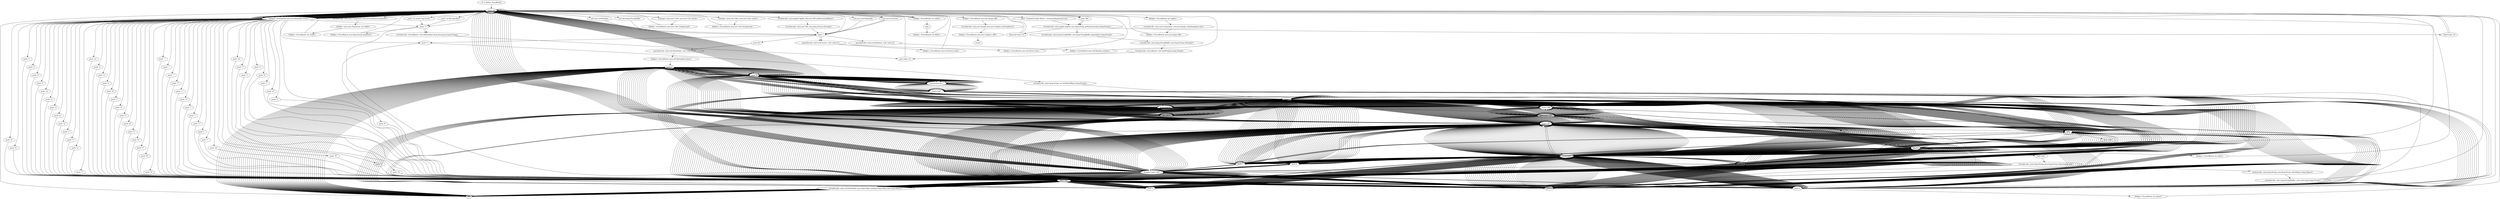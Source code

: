 digraph "" {
    "r0 := @this: ScoreBoard"
    "load.r r0"
    "r0 := @this: ScoreBoard"->"load.r r0";
    "load.r r0"->"load.r r0";
    "virtualinvoke <java.awt.Component: java.awt.Dimension getSize()>"
    "load.r r0"->"virtualinvoke <java.awt.Component: java.awt.Dimension getSize()>";
    "fieldget <java.awt.Dimension: int width>"
    "virtualinvoke <java.awt.Component: java.awt.Dimension getSize()>"->"fieldget <java.awt.Dimension: int width>";
    "fieldput <ScoreBoard: int width>"
    "fieldget <java.awt.Dimension: int width>"->"fieldput <ScoreBoard: int width>";
    "fieldput <ScoreBoard: int width>"->"load.r r0";
    "new java.util.Hashtable"
    "load.r r0"->"new java.util.Hashtable";
    "dup1.r"
    "new java.util.Hashtable"->"dup1.r";
    "push 24"
    "dup1.r"->"push 24";
    "specialinvoke <java.util.Hashtable: void <init>(int)>"
    "push 24"->"specialinvoke <java.util.Hashtable: void <init>(int)>";
    "fieldput <ScoreBoard: java.util.Hashtable letters>"
    "specialinvoke <java.util.Hashtable: void <init>(int)>"->"fieldput <ScoreBoard: java.util.Hashtable letters>";
    "push 5"
    "fieldput <ScoreBoard: java.util.Hashtable letters>"->"push 5";
    "push 9"
    "push 5"->"push 9";
    "newmultiarray 2"
    "push 9"->"newmultiarray 2";
    "store.r $i47"
    "newmultiarray 2"->"store.r $i47";
    "push 1"
    "store.r $i47"->"push 1";
    "store.i i48"
    "push 1"->"store.i i48";
    "goto load.i i48"
    "store.i i48"->"goto load.i i48";
    "load.i i48"
    "goto load.i i48"->"load.i i48";
    "load.i i48"->"push 9";
    "ifcmplt.i load.r $i47"
    "push 9"->"ifcmplt.i load.r $i47";
    "ifcmplt.i load.r $i47"->"push 1";
    "push 1"->"store.i i48";
    "store.i i48"->"goto load.i i48";
    "goto load.i i48"->"load.i i48";
    "push 4"
    "load.i i48"->"push 4";
    "push 4"->"ifcmplt.i load.r $i47";
    "ifcmplt.i load.r $i47"->"load.r r0";
    "fieldget <ScoreBoard: java.util.Hashtable letters>"
    "load.r r0"->"fieldget <ScoreBoard: java.util.Hashtable letters>";
    "push \"a\""
    "fieldget <ScoreBoard: java.util.Hashtable letters>"->"push \"a\"";
    "load.r $i47"
    "push \"a\""->"load.r $i47";
    "virtualinvoke <java.util.Hashtable: java.lang.Object put(java.lang.Object,java.lang.Object)>"
    "load.r $i47"->"virtualinvoke <java.util.Hashtable: java.lang.Object put(java.lang.Object,java.lang.Object)>";
    "pop"
    "virtualinvoke <java.util.Hashtable: java.lang.Object put(java.lang.Object,java.lang.Object)>"->"pop";
    "pop"->"push 5";
    "push 5"->"push 9";
    "push 9"->"newmultiarray 2";
    "newmultiarray 2"->"store.r $i47";
    "push 0"
    "store.r $i47"->"push 0";
    "push 0"->"store.i i48";
    "store.i i48"->"goto load.i i48";
    "goto load.i i48"->"load.i i48";
    "load.i i48"->"push 9";
    "push 9"->"ifcmplt.i load.r $i47";
    "ifcmplt.i load.r $i47"->"push 1";
    "push 1"->"store.i i48";
    "store.i i48"->"goto load.i i48";
    "goto load.i i48"->"load.i i48";
    "load.i i48"->"push 4";
    "push 4"->"ifcmplt.i load.r $i47";
    "ifcmplt.i load.r $i47"->"load.r r0";
    "load.r r0"->"fieldget <ScoreBoard: java.util.Hashtable letters>";
    "push \"b\""
    "fieldget <ScoreBoard: java.util.Hashtable letters>"->"push \"b\"";
    "push \"b\""->"load.r $i47";
    "load.r $i47"->"virtualinvoke <java.util.Hashtable: java.lang.Object put(java.lang.Object,java.lang.Object)>";
    "virtualinvoke <java.util.Hashtable: java.lang.Object put(java.lang.Object,java.lang.Object)>"->"pop";
    "pop"->"push 5";
    "push 5"->"push 9";
    "push 9"->"newmultiarray 2";
    "newmultiarray 2"->"store.r $i47";
    "store.r $i47"->"push 1";
    "push 1"->"store.i i48";
    "store.i i48"->"goto load.i i48";
    "goto load.i i48"->"load.i i48";
    "push 8"
    "load.i i48"->"push 8";
    "push 8"->"ifcmplt.i load.r $i47";
    "ifcmplt.i load.r $i47"->"push 1";
    "push 1"->"store.i i48";
    "store.i i48"->"goto load.i i48";
    "goto load.i i48"->"load.i i48";
    "load.i i48"->"push 4";
    "push 4"->"ifcmplt.i load.r $i47";
    "ifcmplt.i load.r $i47"->"load.r $i47";
    "load.r $i47"->"push 4";
    "arrayread.r"
    "push 4"->"arrayread.r";
    "arrayread.r"->"push 1";
    "push 1"->"push 1";
    "arraywrite.b"
    "push 1"->"arraywrite.b";
    "arraywrite.b"->"load.r $i47";
    "load.r $i47"->"push 4";
    "push 4"->"arrayread.r";
    "push 7"
    "arrayread.r"->"push 7";
    "push 7"->"push 1";
    "push 1"->"arraywrite.b";
    "arraywrite.b"->"load.r r0";
    "load.r r0"->"fieldget <ScoreBoard: java.util.Hashtable letters>";
    "push \"c\""
    "fieldget <ScoreBoard: java.util.Hashtable letters>"->"push \"c\"";
    "push \"c\""->"load.r $i47";
    "load.r $i47"->"virtualinvoke <java.util.Hashtable: java.lang.Object put(java.lang.Object,java.lang.Object)>";
    "virtualinvoke <java.util.Hashtable: java.lang.Object put(java.lang.Object,java.lang.Object)>"->"pop";
    "pop"->"push 5";
    "push 5"->"push 9";
    "push 9"->"newmultiarray 2";
    "newmultiarray 2"->"store.r $i47";
    "store.r $i47"->"push 0";
    "push 0"->"store.i i48";
    "store.i i48"->"goto load.i i48";
    "goto load.i i48"->"load.i i48";
    "load.i i48"->"push 9";
    "push 9"->"ifcmplt.i load.r $i47";
    "ifcmplt.i load.r $i47"->"push 1";
    "push 1"->"store.i i48";
    "store.i i48"->"goto load.i i48";
    "goto load.i i48"->"load.i i48";
    "load.i i48"->"push 4";
    "push 4"->"ifcmplt.i load.r $i47";
    "ifcmplt.i load.r $i47"->"push 1";
    "push 1"->"store.i i48";
    "store.i i48"->"goto load.i i48";
    "goto load.i i48"->"load.i i48";
    "load.i i48"->"push 8";
    "push 8"->"ifcmplt.i load.r $i47";
    "ifcmplt.i load.r $i47"->"load.r r0";
    "load.r r0"->"fieldget <ScoreBoard: java.util.Hashtable letters>";
    "push \"d\""
    "fieldget <ScoreBoard: java.util.Hashtable letters>"->"push \"d\"";
    "push \"d\""->"load.r $i47";
    "load.r $i47"->"virtualinvoke <java.util.Hashtable: java.lang.Object put(java.lang.Object,java.lang.Object)>";
    "virtualinvoke <java.util.Hashtable: java.lang.Object put(java.lang.Object,java.lang.Object)>"->"pop";
    "pop"->"push 5";
    "push 5"->"push 9";
    "push 9"->"newmultiarray 2";
    "newmultiarray 2"->"store.r $i47";
    "store.r $i47"->"push 0";
    "push 0"->"store.i i48";
    "store.i i48"->"goto load.i i48";
    "goto load.i i48"->"load.i i48";
    "load.i i48"->"push 9";
    "push 9"->"ifcmplt.i load.r $i47";
    "ifcmplt.i load.r $i47"->"push 1";
    "push 1"->"store.i i48";
    "store.i i48"->"goto load.i i48";
    "goto load.i i48"->"load.i i48";
    "load.i i48"->"push 5";
    "push 5"->"ifcmplt.i load.r $i47";
    "ifcmplt.i load.r $i47"->"push 1";
    "push 1"->"store.i i48";
    "store.i i48"->"goto load.i i48";
    "goto load.i i48"->"load.i i48";
    "load.i i48"->"push 4";
    "push 4"->"ifcmplt.i load.r $i47";
    "ifcmplt.i load.r $i47"->"load.r r0";
    "load.r r0"->"fieldget <ScoreBoard: java.util.Hashtable letters>";
    "push \"e\""
    "fieldget <ScoreBoard: java.util.Hashtable letters>"->"push \"e\"";
    "push \"e\""->"load.r $i47";
    "load.r $i47"->"virtualinvoke <java.util.Hashtable: java.lang.Object put(java.lang.Object,java.lang.Object)>";
    "virtualinvoke <java.util.Hashtable: java.lang.Object put(java.lang.Object,java.lang.Object)>"->"pop";
    "pop"->"push 5";
    "push 5"->"push 9";
    "push 9"->"newmultiarray 2";
    "newmultiarray 2"->"store.r $i47";
    "store.r $i47"->"push 0";
    "push 0"->"store.i i48";
    "store.i i48"->"goto load.i i48";
    "goto load.i i48"->"load.i i48";
    "load.i i48"->"push 9";
    "push 9"->"ifcmplt.i load.r $i47";
    "ifcmplt.i load.r $i47"->"push 1";
    "push 1"->"store.i i48";
    "store.i i48"->"goto load.i i48";
    "goto load.i i48"->"load.i i48";
    "load.i i48"->"push 5";
    "push 5"->"ifcmplt.i load.r $i47";
    "ifcmplt.i load.r $i47"->"push 1";
    "push 1"->"store.i i48";
    "store.i i48"->"goto load.i i48";
    "goto load.i i48"->"load.i i48";
    "load.i i48"->"push 4";
    "push 4"->"ifcmplt.i load.r $i47";
    "ifcmplt.i load.r $i47"->"load.r r0";
    "load.r r0"->"fieldget <ScoreBoard: java.util.Hashtable letters>";
    "push \"f\""
    "fieldget <ScoreBoard: java.util.Hashtable letters>"->"push \"f\"";
    "push \"f\""->"load.r $i47";
    "load.r $i47"->"virtualinvoke <java.util.Hashtable: java.lang.Object put(java.lang.Object,java.lang.Object)>";
    "virtualinvoke <java.util.Hashtable: java.lang.Object put(java.lang.Object,java.lang.Object)>"->"pop";
    "pop"->"push 5";
    "push 5"->"push 9";
    "push 9"->"newmultiarray 2";
    "newmultiarray 2"->"store.r $i47";
    "store.r $i47"->"push 1";
    "push 1"->"store.i i48";
    "store.i i48"->"goto load.i i48";
    "goto load.i i48"->"load.i i48";
    "load.i i48"->"push 8";
    "push 8"->"ifcmplt.i load.r $i47";
    "ifcmplt.i load.r $i47"->"push 1";
    "push 1"->"store.i i48";
    "store.i i48"->"goto load.i i48";
    "goto load.i i48"->"load.i i48";
    "load.i i48"->"push 4";
    "push 4"->"ifcmplt.i load.r $i47";
    "ifcmplt.i load.r $i47"->"load.r $i47";
    "load.r $i47"->"push 4";
    "push 4"->"arrayread.r";
    "arrayread.r"->"push 1";
    "push 1"->"push 1";
    "push 1"->"arraywrite.b";
    "arraywrite.b"->"load.r r0";
    "load.r r0"->"fieldget <ScoreBoard: java.util.Hashtable letters>";
    "push \"g\""
    "fieldget <ScoreBoard: java.util.Hashtable letters>"->"push \"g\"";
    "push \"g\""->"load.r $i47";
    "load.r $i47"->"virtualinvoke <java.util.Hashtable: java.lang.Object put(java.lang.Object,java.lang.Object)>";
    "virtualinvoke <java.util.Hashtable: java.lang.Object put(java.lang.Object,java.lang.Object)>"->"pop";
    "pop"->"push 5";
    "push 5"->"push 9";
    "push 9"->"newmultiarray 2";
    "newmultiarray 2"->"store.r $i47";
    "store.r $i47"->"push 0";
    "push 0"->"store.i i48";
    "store.i i48"->"goto load.i i48";
    "goto load.i i48"->"load.i i48";
    "load.i i48"->"push 9";
    "push 9"->"ifcmplt.i load.r $i47";
    "ifcmplt.i load.r $i47"->"push 1";
    "push 1"->"store.i i48";
    "store.i i48"->"goto load.i i48";
    "goto load.i i48"->"load.i i48";
    "load.i i48"->"push 4";
    "push 4"->"ifcmplt.i load.r $i47";
    "ifcmplt.i load.r $i47"->"load.r r0";
    "load.r r0"->"fieldget <ScoreBoard: java.util.Hashtable letters>";
    "push \"h\""
    "fieldget <ScoreBoard: java.util.Hashtable letters>"->"push \"h\"";
    "push \"h\""->"load.r $i47";
    "load.r $i47"->"virtualinvoke <java.util.Hashtable: java.lang.Object put(java.lang.Object,java.lang.Object)>";
    "virtualinvoke <java.util.Hashtable: java.lang.Object put(java.lang.Object,java.lang.Object)>"->"pop";
    "pop"->"push 5";
    "push 5"->"push 9";
    "push 9"->"newmultiarray 2";
    "newmultiarray 2"->"store.r $i47";
    "store.r $i47"->"push 0";
    "push 0"->"store.i i48";
    "store.i i48"->"goto load.i i48";
    "goto load.i i48"->"load.i i48";
    "load.i i48"->"push 5";
    "push 5"->"ifcmplt.i load.r $i47";
    "ifcmplt.i load.r $i47"->"push 1";
    "push 1"->"store.i i48";
    "store.i i48"->"goto load.i i48";
    "goto load.i i48"->"load.i i48";
    "load.i i48"->"push 8";
    "push 8"->"ifcmplt.i load.r $i47";
    "ifcmplt.i load.r $i47"->"load.r r0";
    "load.r r0"->"fieldget <ScoreBoard: java.util.Hashtable letters>";
    "push \"i\""
    "fieldget <ScoreBoard: java.util.Hashtable letters>"->"push \"i\"";
    "push \"i\""->"load.r $i47";
    "load.r $i47"->"virtualinvoke <java.util.Hashtable: java.lang.Object put(java.lang.Object,java.lang.Object)>";
    "virtualinvoke <java.util.Hashtable: java.lang.Object put(java.lang.Object,java.lang.Object)>"->"pop";
    "pop"->"push 5";
    "push 5"->"push 9";
    "push 9"->"newmultiarray 2";
    "newmultiarray 2"->"store.r $i47";
    "store.r $i47"->"push 1";
    "push 1"->"store.i i48";
    "store.i i48"->"goto load.i i48";
    "goto load.i i48"->"load.i i48";
    "load.i i48"->"push 5";
    "push 5"->"ifcmplt.i load.r $i47";
    "ifcmplt.i load.r $i47"->"push 1";
    "push 1"->"store.i i48";
    "store.i i48"->"goto load.i i48";
    "goto load.i i48"->"load.i i48";
    "load.i i48"->"push 8";
    "push 8"->"ifcmplt.i load.r $i47";
    "ifcmplt.i load.r $i47"->"load.r $i47";
    "load.r $i47"->"push 1";
    "push 1"->"arrayread.r";
    "arrayread.r"->"push 8";
    "push 8"->"push 1";
    "push 1"->"arraywrite.b";
    "arraywrite.b"->"load.r $i47";
    "push 2"
    "load.r $i47"->"push 2";
    "push 2"->"arrayread.r";
    "arrayread.r"->"push 8";
    "push 8"->"push 1";
    "push 1"->"arraywrite.b";
    "arraywrite.b"->"load.r r0";
    "load.r r0"->"fieldget <ScoreBoard: java.util.Hashtable letters>";
    "push \"j\""
    "fieldget <ScoreBoard: java.util.Hashtable letters>"->"push \"j\"";
    "push \"j\""->"load.r $i47";
    "load.r $i47"->"virtualinvoke <java.util.Hashtable: java.lang.Object put(java.lang.Object,java.lang.Object)>";
    "virtualinvoke <java.util.Hashtable: java.lang.Object put(java.lang.Object,java.lang.Object)>"->"pop";
    "pop"->"push 5";
    "push 5"->"push 9";
    "push 9"->"newmultiarray 2";
    "newmultiarray 2"->"store.r $i47";
    "store.r $i47"->"push 0";
    "push 0"->"store.i i48";
    "store.i i48"->"goto load.i i48";
    "goto load.i i48"->"load.i i48";
    "load.i i48"->"push 9";
    "push 9"->"ifcmplt.i load.r $i47";
    "ifcmplt.i load.r $i47"->"push 1";
    "push 1"->"store.i i48";
    "store.i i48"->"goto load.i i48";
    "goto load.i i48"->"load.i i48";
    "load.i i48"->"push 5";
    "push 5"->"ifcmplt.i load.r $i47";
    "ifcmplt.i load.r $i47"->"load.r r0";
    "load.r r0"->"fieldget <ScoreBoard: java.util.Hashtable letters>";
    "push \"k\""
    "fieldget <ScoreBoard: java.util.Hashtable letters>"->"push \"k\"";
    "push \"k\""->"load.r $i47";
    "load.r $i47"->"virtualinvoke <java.util.Hashtable: java.lang.Object put(java.lang.Object,java.lang.Object)>";
    "virtualinvoke <java.util.Hashtable: java.lang.Object put(java.lang.Object,java.lang.Object)>"->"pop";
    "pop"->"push 5";
    "push 5"->"push 9";
    "push 9"->"newmultiarray 2";
    "newmultiarray 2"->"store.r $i47";
    "store.r $i47"->"push 0";
    "push 0"->"store.i i48";
    "store.i i48"->"goto load.i i48";
    "goto load.i i48"->"load.i i48";
    "load.i i48"->"push 9";
    "push 9"->"ifcmplt.i load.r $i47";
    "ifcmplt.i load.r $i47"->"push 1";
    "push 1"->"store.i i48";
    "store.i i48"->"goto load.i i48";
    "goto load.i i48"->"load.i i48";
    "load.i i48"->"push 5";
    "push 5"->"ifcmplt.i load.r $i47";
    "ifcmplt.i load.r $i47"->"load.r r0";
    "load.r r0"->"fieldget <ScoreBoard: java.util.Hashtable letters>";
    "push \"l\""
    "fieldget <ScoreBoard: java.util.Hashtable letters>"->"push \"l\"";
    "push \"l\""->"load.r $i47";
    "load.r $i47"->"virtualinvoke <java.util.Hashtable: java.lang.Object put(java.lang.Object,java.lang.Object)>";
    "virtualinvoke <java.util.Hashtable: java.lang.Object put(java.lang.Object,java.lang.Object)>"->"pop";
    "pop"->"push 5";
    "push 5"->"push 9";
    "push 9"->"newmultiarray 2";
    "newmultiarray 2"->"store.r $i47";
    "store.r $i47"->"push 0";
    "push 0"->"store.i i48";
    "store.i i48"->"goto load.i i48";
    "goto load.i i48"->"load.i i48";
    "load.i i48"->"push 9";
    "push 9"->"ifcmplt.i load.r $i47";
    "ifcmplt.i load.r $i47"->"load.r $i47";
    "load.r $i47"->"push 1";
    "push 1"->"arrayread.r";
    "arrayread.r"->"push 1";
    "push 1"->"push 1";
    "push 1"->"arraywrite.b";
    "arraywrite.b"->"load.r $i47";
    "load.r $i47"->"push 2";
    "push 2"->"arrayread.r";
    "arrayread.r"->"push 2";
    "push 2"->"push 1";
    "push 1"->"arraywrite.b";
    "arraywrite.b"->"load.r $i47";
    "push 3"
    "load.r $i47"->"push 3";
    "push 3"->"arrayread.r";
    "arrayread.r"->"push 1";
    "push 1"->"push 1";
    "push 1"->"arraywrite.b";
    "arraywrite.b"->"load.r r0";
    "load.r r0"->"fieldget <ScoreBoard: java.util.Hashtable letters>";
    "push \"m\""
    "fieldget <ScoreBoard: java.util.Hashtable letters>"->"push \"m\"";
    "push \"m\""->"load.r $i47";
    "load.r $i47"->"virtualinvoke <java.util.Hashtable: java.lang.Object put(java.lang.Object,java.lang.Object)>";
    "virtualinvoke <java.util.Hashtable: java.lang.Object put(java.lang.Object,java.lang.Object)>"->"pop";
    "pop"->"push 5";
    "push 5"->"push 9";
    "push 9"->"newmultiarray 2";
    "newmultiarray 2"->"store.r $i47";
    "store.r $i47"->"push 0";
    "push 0"->"store.i i48";
    "store.i i48"->"goto load.i i48";
    "goto load.i i48"->"load.i i48";
    "load.i i48"->"push 9";
    "push 9"->"ifcmplt.i load.r $i47";
    "ifcmplt.i load.r $i47"->"load.r $i47";
    "load.r $i47"->"push 1";
    "push 1"->"arrayread.r";
    "arrayread.r"->"push 3";
    "push 3"->"push 1";
    "push 1"->"arraywrite.b";
    "arraywrite.b"->"load.r $i47";
    "load.r $i47"->"push 2";
    "push 2"->"arrayread.r";
    "arrayread.r"->"push 4";
    "push 4"->"push 1";
    "push 1"->"arraywrite.b";
    "arraywrite.b"->"load.r $i47";
    "load.r $i47"->"push 3";
    "push 3"->"arrayread.r";
    "arrayread.r"->"push 5";
    "push 5"->"push 1";
    "push 1"->"arraywrite.b";
    "arraywrite.b"->"load.r r0";
    "load.r r0"->"fieldget <ScoreBoard: java.util.Hashtable letters>";
    "push \"n\""
    "fieldget <ScoreBoard: java.util.Hashtable letters>"->"push \"n\"";
    "push \"n\""->"load.r $i47";
    "load.r $i47"->"virtualinvoke <java.util.Hashtable: java.lang.Object put(java.lang.Object,java.lang.Object)>";
    "virtualinvoke <java.util.Hashtable: java.lang.Object put(java.lang.Object,java.lang.Object)>"->"pop";
    "pop"->"push 5";
    "push 5"->"push 9";
    "push 9"->"newmultiarray 2";
    "newmultiarray 2"->"store.r $i47";
    "store.r $i47"->"push 1";
    "push 1"->"store.i i48";
    "store.i i48"->"goto load.i i48";
    "goto load.i i48"->"load.i i48";
    "load.i i48"->"push 8";
    "push 8"->"ifcmplt.i load.r $i47";
    "ifcmplt.i load.r $i47"->"push 1";
    "push 1"->"store.i i48";
    "store.i i48"->"goto load.i i48";
    "goto load.i i48"->"load.i i48";
    "load.i i48"->"push 4";
    "push 4"->"ifcmplt.i load.r $i47";
    "ifcmplt.i load.r $i47"->"load.r r0";
    "load.r r0"->"fieldget <ScoreBoard: java.util.Hashtable letters>";
    "push \"o\""
    "fieldget <ScoreBoard: java.util.Hashtable letters>"->"push \"o\"";
    "push \"o\""->"load.r $i47";
    "load.r $i47"->"virtualinvoke <java.util.Hashtable: java.lang.Object put(java.lang.Object,java.lang.Object)>";
    "virtualinvoke <java.util.Hashtable: java.lang.Object put(java.lang.Object,java.lang.Object)>"->"pop";
    "pop"->"push 5";
    "push 5"->"push 9";
    "push 9"->"newmultiarray 2";
    "newmultiarray 2"->"store.r $i47";
    "store.r $i47"->"push 0";
    "push 0"->"store.i i48";
    "store.i i48"->"goto load.i i48";
    "goto load.i i48"->"load.i i48";
    "load.i i48"->"push 9";
    "push 9"->"ifcmplt.i load.r $i47";
    "ifcmplt.i load.r $i47"->"push 1";
    "push 1"->"store.i i48";
    "store.i i48"->"goto load.i i48";
    "goto load.i i48"->"load.i i48";
    "load.i i48"->"push 4";
    "push 4"->"ifcmplt.i load.r $i47";
    "ifcmplt.i load.r $i47"->"load.r r0";
    "load.r r0"->"fieldget <ScoreBoard: java.util.Hashtable letters>";
    "push \"p\""
    "fieldget <ScoreBoard: java.util.Hashtable letters>"->"push \"p\"";
    "push \"p\""->"load.r $i47";
    "load.r $i47"->"virtualinvoke <java.util.Hashtable: java.lang.Object put(java.lang.Object,java.lang.Object)>";
    "virtualinvoke <java.util.Hashtable: java.lang.Object put(java.lang.Object,java.lang.Object)>"->"pop";
    "pop"->"push 5";
    "push 5"->"push 9";
    "push 9"->"newmultiarray 2";
    "newmultiarray 2"->"store.r $i47";
    "store.r $i47"->"push 1";
    "push 1"->"store.i i48";
    "store.i i48"->"goto load.i i48";
    "goto load.i i48"->"load.i i48";
    "load.i i48"->"push 8";
    "push 8"->"ifcmplt.i load.r $i47";
    "ifcmplt.i load.r $i47"->"push 1";
    "push 1"->"store.i i48";
    "store.i i48"->"goto load.i i48";
    "goto load.i i48"->"load.i i48";
    "load.i i48"->"push 4";
    "push 4"->"ifcmplt.i load.r $i47";
    "ifcmplt.i load.r $i47"->"load.r $i47";
    "load.r $i47"->"push 4";
    "push 4"->"arrayread.r";
    "arrayread.r"->"push 8";
    "push 8"->"push 1";
    "push 1"->"arraywrite.b";
    "arraywrite.b"->"load.r $i47";
    "load.r $i47"->"push 3";
    "push 3"->"arrayread.r";
    "arrayread.r"->"push 7";
    "push 7"->"push 1";
    "push 1"->"arraywrite.b";
    "arraywrite.b"->"load.r $i47";
    "load.r $i47"->"push 2";
    "push 2"->"arrayread.r";
    "push 6"
    "arrayread.r"->"push 6";
    "push 6"->"push 1";
    "push 1"->"arraywrite.b";
    "arraywrite.b"->"load.r r0";
    "load.r r0"->"fieldget <ScoreBoard: java.util.Hashtable letters>";
    "push \"q\""
    "fieldget <ScoreBoard: java.util.Hashtable letters>"->"push \"q\"";
    "push \"q\""->"load.r $i47";
    "load.r $i47"->"virtualinvoke <java.util.Hashtable: java.lang.Object put(java.lang.Object,java.lang.Object)>";
    "virtualinvoke <java.util.Hashtable: java.lang.Object put(java.lang.Object,java.lang.Object)>"->"pop";
    "pop"->"push 5";
    "push 5"->"push 9";
    "push 9"->"newmultiarray 2";
    "newmultiarray 2"->"store.r $i47";
    "store.r $i47"->"push 0";
    "push 0"->"store.i i48";
    "store.i i48"->"goto load.i i48";
    "goto load.i i48"->"load.i i48";
    "load.i i48"->"push 9";
    "push 9"->"ifcmplt.i load.r $i47";
    "ifcmplt.i load.r $i47"->"push 1";
    "push 1"->"store.i i48";
    "store.i i48"->"goto load.i i48";
    "goto load.i i48"->"load.i i48";
    "load.i i48"->"push 4";
    "push 4"->"ifcmplt.i load.r $i47";
    "ifcmplt.i load.r $i47"->"push 1";
    "push 1"->"store.i i48";
    "store.i i48"->"goto load.i i48";
    "goto load.i i48"->"load.i i48";
    "load.i i48"->"push 5";
    "push 5"->"ifcmplt.i load.r $i47";
    "ifcmplt.i load.r $i47"->"load.r r0";
    "load.r r0"->"fieldget <ScoreBoard: java.util.Hashtable letters>";
    "push \"r\""
    "fieldget <ScoreBoard: java.util.Hashtable letters>"->"push \"r\"";
    "push \"r\""->"load.r $i47";
    "load.r $i47"->"virtualinvoke <java.util.Hashtable: java.lang.Object put(java.lang.Object,java.lang.Object)>";
    "virtualinvoke <java.util.Hashtable: java.lang.Object put(java.lang.Object,java.lang.Object)>"->"pop";
    "pop"->"push 5";
    "push 5"->"push 9";
    "push 9"->"newmultiarray 2";
    "newmultiarray 2"->"store.r $i47";
    "store.r $i47"->"push 1";
    "push 1"->"store.i i48";
    "store.i i48"->"goto load.i i48";
    "goto load.i i48"->"load.i i48";
    "load.i i48"->"push 4";
    "push 4"->"ifcmplt.i load.r $i47";
    "ifcmplt.i load.r $i47"->"load.r $i47";
    "load.r $i47"->"push 4";
    "push 4"->"arrayread.r";
    "arrayread.r"->"push 1";
    "push 1"->"push 1";
    "push 1"->"arraywrite.b";
    "arraywrite.b"->"load.r $i47";
    "load.r $i47"->"push 0";
    "push 0"->"arrayread.r";
    "arrayread.r"->"push 7";
    "push 7"->"push 1";
    "push 1"->"arraywrite.b";
    "arraywrite.b"->"load.r r0";
    "load.r r0"->"fieldget <ScoreBoard: java.util.Hashtable letters>";
    "push \"s\""
    "fieldget <ScoreBoard: java.util.Hashtable letters>"->"push \"s\"";
    "push \"s\""->"load.r $i47";
    "load.r $i47"->"virtualinvoke <java.util.Hashtable: java.lang.Object put(java.lang.Object,java.lang.Object)>";
    "virtualinvoke <java.util.Hashtable: java.lang.Object put(java.lang.Object,java.lang.Object)>"->"pop";
    "pop"->"push 5";
    "push 5"->"push 9";
    "push 9"->"newmultiarray 2";
    "newmultiarray 2"->"store.r $i47";
    "store.r $i47"->"push 0";
    "push 0"->"store.i i48";
    "store.i i48"->"goto load.i i48";
    "goto load.i i48"->"load.i i48";
    "load.i i48"->"push 5";
    "push 5"->"ifcmplt.i load.r $i47";
    "ifcmplt.i load.r $i47"->"push 1";
    "push 1"->"store.i i48";
    "store.i i48"->"goto load.i i48";
    "goto load.i i48"->"load.i i48";
    "load.i i48"->"push 9";
    "push 9"->"ifcmplt.i load.r $i47";
    "ifcmplt.i load.r $i47"->"load.r r0";
    "load.r r0"->"fieldget <ScoreBoard: java.util.Hashtable letters>";
    "push \"t\""
    "fieldget <ScoreBoard: java.util.Hashtable letters>"->"push \"t\"";
    "push \"t\""->"load.r $i47";
    "load.r $i47"->"virtualinvoke <java.util.Hashtable: java.lang.Object put(java.lang.Object,java.lang.Object)>";
    "virtualinvoke <java.util.Hashtable: java.lang.Object put(java.lang.Object,java.lang.Object)>"->"pop";
    "pop"->"push 5";
    "push 5"->"push 9";
    "push 9"->"newmultiarray 2";
    "newmultiarray 2"->"store.r $i47";
    "store.r $i47"->"push 0";
    "push 0"->"store.i i48";
    "store.i i48"->"goto load.i i48";
    "goto load.i i48"->"load.i i48";
    "load.i i48"->"push 8";
    "push 8"->"ifcmplt.i load.r $i47";
    "ifcmplt.i load.r $i47"->"push 1";
    "push 1"->"store.i i48";
    "store.i i48"->"goto load.i i48";
    "goto load.i i48"->"load.i i48";
    "load.i i48"->"push 4";
    "push 4"->"ifcmplt.i load.r $i47";
    "ifcmplt.i load.r $i47"->"load.r r0";
    "load.r r0"->"fieldget <ScoreBoard: java.util.Hashtable letters>";
    "push \"u\""
    "fieldget <ScoreBoard: java.util.Hashtable letters>"->"push \"u\"";
    "push \"u\""->"load.r $i47";
    "load.r $i47"->"virtualinvoke <java.util.Hashtable: java.lang.Object put(java.lang.Object,java.lang.Object)>";
    "virtualinvoke <java.util.Hashtable: java.lang.Object put(java.lang.Object,java.lang.Object)>"->"pop";
    "pop"->"push 5";
    "push 5"->"push 9";
    "push 9"->"newmultiarray 2";
    "newmultiarray 2"->"store.r $i47";
    "store.r $i47"->"push 0";
    "push 0"->"store.i i48";
    "store.i i48"->"goto load.i i48";
    "goto load.i i48"->"load.i i48";
    "load.i i48"->"push 7";
    "push 7"->"ifcmplt.i load.r $i47";
    "ifcmplt.i load.r $i47"->"load.r $i47";
    "load.r $i47"->"push 1";
    "push 1"->"arrayread.r";
    "arrayread.r"->"push 7";
    "push 7"->"push 1";
    "push 1"->"arraywrite.b";
    "arraywrite.b"->"load.r $i47";
    "load.r $i47"->"push 2";
    "push 2"->"arrayread.r";
    "arrayread.r"->"push 8";
    "push 8"->"push 1";
    "push 1"->"arraywrite.b";
    "arraywrite.b"->"load.r $i47";
    "load.r $i47"->"push 3";
    "push 3"->"arrayread.r";
    "arrayread.r"->"push 7";
    "push 7"->"push 1";
    "push 1"->"arraywrite.b";
    "arraywrite.b"->"load.r r0";
    "load.r r0"->"fieldget <ScoreBoard: java.util.Hashtable letters>";
    "push \"v\""
    "fieldget <ScoreBoard: java.util.Hashtable letters>"->"push \"v\"";
    "push \"v\""->"load.r $i47";
    "load.r $i47"->"virtualinvoke <java.util.Hashtable: java.lang.Object put(java.lang.Object,java.lang.Object)>";
    "virtualinvoke <java.util.Hashtable: java.lang.Object put(java.lang.Object,java.lang.Object)>"->"pop";
    "pop"->"push 5";
    "push 5"->"push 9";
    "push 9"->"newmultiarray 2";
    "newmultiarray 2"->"store.r $i47";
    "store.r $i47"->"push 0";
    "push 0"->"store.i i48";
    "store.i i48"->"goto load.i i48";
    "goto load.i i48"->"load.i i48";
    "load.i i48"->"push 9";
    "push 9"->"ifcmplt.i load.r $i47";
    "ifcmplt.i load.r $i47"->"load.r $i47";
    "load.r $i47"->"push 1";
    "push 1"->"arrayread.r";
    "arrayread.r"->"push 7";
    "push 7"->"push 1";
    "push 1"->"arraywrite.b";
    "arraywrite.b"->"load.r $i47";
    "load.r $i47"->"push 2";
    "push 2"->"arrayread.r";
    "arrayread.r"->"push 6";
    "push 6"->"push 1";
    "push 1"->"arraywrite.b";
    "arraywrite.b"->"load.r $i47";
    "load.r $i47"->"push 3";
    "push 3"->"arrayread.r";
    "arrayread.r"->"push 7";
    "push 7"->"push 1";
    "push 1"->"arraywrite.b";
    "arraywrite.b"->"load.r r0";
    "load.r r0"->"fieldget <ScoreBoard: java.util.Hashtable letters>";
    "push \"w\""
    "fieldget <ScoreBoard: java.util.Hashtable letters>"->"push \"w\"";
    "push \"w\""->"load.r $i47";
    "load.r $i47"->"virtualinvoke <java.util.Hashtable: java.lang.Object put(java.lang.Object,java.lang.Object)>";
    "virtualinvoke <java.util.Hashtable: java.lang.Object put(java.lang.Object,java.lang.Object)>"->"pop";
    "pop"->"push 5";
    "push 5"->"push 9";
    "push 9"->"newmultiarray 2";
    "newmultiarray 2"->"store.r $i47";
    "store.r $i47"->"push 0";
    "push 0"->"store.i i48";
    "store.i i48"->"goto load.i i48";
    "goto load.i i48"->"load.i i48";
    "load.i i48"->"push 2";
    "push 2"->"ifcmplt.i load.r $i47";
    "ifcmplt.i load.r $i47"->"load.r $i47";
    "load.r $i47"->"push 2";
    "push 2"->"arrayread.r";
    "arrayread.r"->"push 4";
    "push 4"->"push 1";
    "push 1"->"arraywrite.b";
    "arraywrite.b"->"load.r r0";
    "load.r r0"->"fieldget <ScoreBoard: java.util.Hashtable letters>";
    "push \"x\""
    "fieldget <ScoreBoard: java.util.Hashtable letters>"->"push \"x\"";
    "push \"x\""->"load.r $i47";
    "load.r $i47"->"virtualinvoke <java.util.Hashtable: java.lang.Object put(java.lang.Object,java.lang.Object)>";
    "virtualinvoke <java.util.Hashtable: java.lang.Object put(java.lang.Object,java.lang.Object)>"->"pop";
    "pop"->"push 5";
    "push 5"->"push 9";
    "push 9"->"newmultiarray 2";
    "newmultiarray 2"->"store.r $i47";
    "store.r $i47"->"push 4";
    "push 4"->"store.i i48";
    "store.i i48"->"goto load.i i48";
    "goto load.i i48"->"load.i i48";
    "load.i i48"->"push 9";
    "push 9"->"ifcmplt.i load.r $i47";
    "ifcmplt.i load.r $i47"->"push 0";
    "push 0"->"store.i i48";
    "store.i i48"->"goto load.i i48";
    "goto load.i i48"->"load.i i48";
    "load.i i48"->"push 2";
    "push 2"->"ifcmplt.i load.r $i47";
    "ifcmplt.i load.r $i47"->"load.r r0";
    "load.r r0"->"fieldget <ScoreBoard: java.util.Hashtable letters>";
    "push \"y\""
    "fieldget <ScoreBoard: java.util.Hashtable letters>"->"push \"y\"";
    "push \"y\""->"load.r $i47";
    "load.r $i47"->"virtualinvoke <java.util.Hashtable: java.lang.Object put(java.lang.Object,java.lang.Object)>";
    "virtualinvoke <java.util.Hashtable: java.lang.Object put(java.lang.Object,java.lang.Object)>"->"pop";
    "pop"->"push 5";
    "push 5"->"push 9";
    "push 9"->"newmultiarray 2";
    "newmultiarray 2"->"store.r $i47";
    "store.r $i47"->"push 0";
    "push 0"->"store.i i48";
    "store.i i48"->"goto load.i i48";
    "goto load.i i48"->"load.i i48";
    "load.i i48"->"push 5";
    "push 5"->"ifcmplt.i load.r $i47";
    "ifcmplt.i load.r $i47"->"push 0";
    "push 0"->"store.i i48";
    "store.i i48"->"goto load.i i48";
    "goto load.i i48"->"load.i i48";
    "load.i i48"->"push 2";
    "push 2"->"ifcmplt.i load.r $i47";
    "ifcmplt.i load.r $i47"->"load.r $i47";
    "load.r $i47"->"push 2";
    "push 2"->"arrayread.r";
    "arrayread.r"->"push 4";
    "push 4"->"push 1";
    "push 1"->"arraywrite.b";
    "arraywrite.b"->"load.r r0";
    "load.r r0"->"fieldget <ScoreBoard: java.util.Hashtable letters>";
    "push \"z\""
    "fieldget <ScoreBoard: java.util.Hashtable letters>"->"push \"z\"";
    "push \"z\""->"load.r $i47";
    "load.r $i47"->"virtualinvoke <java.util.Hashtable: java.lang.Object put(java.lang.Object,java.lang.Object)>";
    "virtualinvoke <java.util.Hashtable: java.lang.Object put(java.lang.Object,java.lang.Object)>"->"pop";
    "pop"->"push 5";
    "push 5"->"push 9";
    "push 9"->"newmultiarray 2";
    "newmultiarray 2"->"store.r $i47";
    "store.r $i47"->"push 2";
    "push 2"->"store.i i48";
    "store.i i48"->"goto load.i i48";
    "goto load.i i48"->"load.i i48";
    "load.i i48"->"push 7";
    "push 7"->"ifcmplt.i load.r $i47";
    "ifcmplt.i load.r $i47"->"load.r $i47";
    "load.r $i47"->"push 1";
    "push 1"->"arrayread.r";
    "arrayread.r"->"push 1";
    "push 1"->"push 1";
    "push 1"->"arraywrite.b";
    "arraywrite.b"->"load.r $i47";
    "load.r $i47"->"push 2";
    "push 2"->"arrayread.r";
    "arrayread.r"->"push 0";
    "push 0"->"push 1";
    "push 1"->"arraywrite.b";
    "arraywrite.b"->"load.r $i47";
    "load.r $i47"->"push 3";
    "push 3"->"arrayread.r";
    "arrayread.r"->"push 1";
    "push 1"->"push 1";
    "push 1"->"arraywrite.b";
    "arraywrite.b"->"load.r $i47";
    "load.r $i47"->"push 1";
    "push 1"->"arrayread.r";
    "arrayread.r"->"push 7";
    "push 7"->"push 1";
    "push 1"->"arraywrite.b";
    "arraywrite.b"->"load.r $i47";
    "load.r $i47"->"push 2";
    "push 2"->"arrayread.r";
    "arrayread.r"->"push 8";
    "push 8"->"push 1";
    "push 1"->"arraywrite.b";
    "arraywrite.b"->"load.r $i47";
    "load.r $i47"->"push 3";
    "push 3"->"arrayread.r";
    "arrayread.r"->"push 7";
    "push 7"->"push 1";
    "push 1"->"arraywrite.b";
    "arraywrite.b"->"load.r r0";
    "load.r r0"->"fieldget <ScoreBoard: java.util.Hashtable letters>";
    "push \"0\""
    "fieldget <ScoreBoard: java.util.Hashtable letters>"->"push \"0\"";
    "push \"0\""->"load.r $i47";
    "load.r $i47"->"virtualinvoke <java.util.Hashtable: java.lang.Object put(java.lang.Object,java.lang.Object)>";
    "virtualinvoke <java.util.Hashtable: java.lang.Object put(java.lang.Object,java.lang.Object)>"->"pop";
    "pop"->"push 5";
    "push 5"->"push 9";
    "push 9"->"newmultiarray 2";
    "newmultiarray 2"->"store.r $i47";
    "store.r $i47"->"push 0";
    "push 0"->"store.i i48";
    "store.i i48"->"goto load.i i48";
    "goto load.i i48"->"load.i i48";
    "load.i i48"->"push 8";
    "push 8"->"ifcmplt.i load.r $i47";
    "ifcmplt.i load.r $i47"->"push 0";
    "push 0"->"store.i i48";
    "store.i i48"->"goto load.i i48";
    "goto load.i i48"->"load.i i48";
    "load.i i48"->"push 5";
    "push 5"->"ifcmplt.i load.r $i47";
    "ifcmplt.i load.r $i47"->"load.r $i47";
    "load.r $i47"->"push 1";
    "push 1"->"arrayread.r";
    "arrayread.r"->"push 1";
    "push 1"->"push 1";
    "push 1"->"arraywrite.b";
    "arraywrite.b"->"load.r $i47";
    "load.r $i47"->"push 0";
    "push 0"->"arrayread.r";
    "arrayread.r"->"push 2";
    "push 2"->"push 1";
    "push 1"->"arraywrite.b";
    "arraywrite.b"->"load.r r0";
    "load.r r0"->"fieldget <ScoreBoard: java.util.Hashtable letters>";
    "push \"1\""
    "fieldget <ScoreBoard: java.util.Hashtable letters>"->"push \"1\"";
    "push \"1\""->"load.r $i47";
    "load.r $i47"->"virtualinvoke <java.util.Hashtable: java.lang.Object put(java.lang.Object,java.lang.Object)>";
    "virtualinvoke <java.util.Hashtable: java.lang.Object put(java.lang.Object,java.lang.Object)>"->"pop";
    "pop"->"push 5";
    "push 5"->"push 9";
    "push 9"->"newmultiarray 2";
    "newmultiarray 2"->"store.r $i47";
    "store.r $i47"->"push 1";
    "push 1"->"store.i i48";
    "store.i i48"->"goto load.i i48";
    "goto load.i i48"->"load.i i48";
    "load.i i48"->"push 4";
    "push 4"->"ifcmplt.i load.r $i47";
    "ifcmplt.i load.r $i47"->"load.r $i47";
    "load.r $i47"->"push 0";
    "push 0"->"arrayread.r";
    "arrayread.r"->"push 1";
    "push 1"->"push 1";
    "push 1"->"arraywrite.b";
    "arraywrite.b"->"load.r $i47";
    "load.r $i47"->"push 0";
    "push 0"->"arrayread.r";
    "arrayread.r"->"push 7";
    "push 7"->"push 1";
    "push 1"->"arraywrite.b";
    "arraywrite.b"->"load.r $i47";
    "load.r $i47"->"push 0";
    "push 0"->"arrayread.r";
    "arrayread.r"->"push 8";
    "push 8"->"push 1";
    "push 1"->"arraywrite.b";
    "arraywrite.b"->"load.r $i47";
    "load.r $i47"->"push 4";
    "push 4"->"arrayread.r";
    "arrayread.r"->"push 8";
    "push 8"->"push 1";
    "push 1"->"arraywrite.b";
    "arraywrite.b"->"load.r r0";
    "load.r r0"->"fieldget <ScoreBoard: java.util.Hashtable letters>";
    "push \"2\""
    "fieldget <ScoreBoard: java.util.Hashtable letters>"->"push \"2\"";
    "push \"2\""->"load.r $i47";
    "load.r $i47"->"virtualinvoke <java.util.Hashtable: java.lang.Object put(java.lang.Object,java.lang.Object)>";
    "virtualinvoke <java.util.Hashtable: java.lang.Object put(java.lang.Object,java.lang.Object)>"->"pop";
    "pop"->"push 5";
    "push 5"->"push 9";
    "push 9"->"newmultiarray 2";
    "newmultiarray 2"->"store.r $i47";
    "store.r $i47"->"push 1";
    "push 1"->"store.i i48";
    "store.i i48"->"goto load.i i48";
    "goto load.i i48"->"load.i i48";
    "load.i i48"->"push 4";
    "push 4"->"ifcmplt.i load.r $i47";
    "ifcmplt.i load.r $i47"->"load.r $i47";
    "load.r $i47"->"push 0";
    "push 0"->"arrayread.r";
    "arrayread.r"->"push 1";
    "push 1"->"push 1";
    "push 1"->"arraywrite.b";
    "arraywrite.b"->"load.r $i47";
    "load.r $i47"->"push 0";
    "push 0"->"arrayread.r";
    "arrayread.r"->"push 7";
    "push 7"->"push 1";
    "push 1"->"arraywrite.b";
    "arraywrite.b"->"load.r r0";
    "load.r r0"->"fieldget <ScoreBoard: java.util.Hashtable letters>";
    "push \"3\""
    "fieldget <ScoreBoard: java.util.Hashtable letters>"->"push \"3\"";
    "push \"3\""->"load.r $i47";
    "load.r $i47"->"virtualinvoke <java.util.Hashtable: java.lang.Object put(java.lang.Object,java.lang.Object)>";
    "virtualinvoke <java.util.Hashtable: java.lang.Object put(java.lang.Object,java.lang.Object)>"->"pop";
    "pop"->"push 5";
    "push 5"->"push 9";
    "push 9"->"newmultiarray 2";
    "newmultiarray 2"->"store.r $i47";
    "store.r $i47"->"push 0";
    "push 0"->"store.i i48";
    "store.i i48"->"goto load.i i48";
    "goto load.i i48"->"load.i i48";
    "load.i i48"->"push 9";
    "push 9"->"ifcmplt.i load.r $i47";
    "ifcmplt.i load.r $i47"->"push 0";
    "push 0"->"store.i i48";
    "store.i i48"->"goto load.i i48";
    "goto load.i i48"->"load.i i48";
    "load.i i48"->"push 5";
    "push 5"->"ifcmplt.i load.r $i47";
    "ifcmplt.i load.r $i47"->"load.r $i47";
    "load.r $i47"->"push 0";
    "push 0"->"arrayread.r";
    "arrayread.r"->"push 3";
    "push 3"->"push 1";
    "push 1"->"arraywrite.b";
    "arraywrite.b"->"load.r $i47";
    "load.r $i47"->"push 1";
    "push 1"->"arrayread.r";
    "arrayread.r"->"push 2";
    "push 2"->"push 1";
    "push 1"->"arraywrite.b";
    "arraywrite.b"->"load.r $i47";
    "load.r $i47"->"push 2";
    "push 2"->"arrayread.r";
    "arrayread.r"->"push 1";
    "push 1"->"push 1";
    "push 1"->"arraywrite.b";
    "arraywrite.b"->"load.r r0";
    "load.r r0"->"fieldget <ScoreBoard: java.util.Hashtable letters>";
    "push \"4\""
    "fieldget <ScoreBoard: java.util.Hashtable letters>"->"push \"4\"";
    "push \"4\""->"load.r $i47";
    "load.r $i47"->"virtualinvoke <java.util.Hashtable: java.lang.Object put(java.lang.Object,java.lang.Object)>";
    "virtualinvoke <java.util.Hashtable: java.lang.Object put(java.lang.Object,java.lang.Object)>"->"pop";
    "pop"->"push 5";
    "push 5"->"push 9";
    "push 9"->"newmultiarray 2";
    "newmultiarray 2"->"store.r $i47";
    "store.r $i47"->"push 1";
    "push 1"->"store.i i48";
    "store.i i48"->"goto load.i i48";
    "goto load.i i48"->"load.i i48";
    "load.i i48"->"push 4";
    "push 4"->"ifcmplt.i load.r $i47";
    "ifcmplt.i load.r $i47"->"load.r $i47";
    "load.r $i47"->"push 4";
    "push 4"->"arrayread.r";
    "arrayread.r"->"push 0";
    "push 0"->"push 1";
    "push 1"->"arraywrite.b";
    "arraywrite.b"->"load.r $i47";
    "load.r $i47"->"push 0";
    "push 0"->"arrayread.r";
    "arrayread.r"->"push 0";
    "push 0"->"push 1";
    "push 1"->"arraywrite.b";
    "arraywrite.b"->"load.r $i47";
    "load.r $i47"->"push 0";
    "push 0"->"arrayread.r";
    "arrayread.r"->"push 4";
    "push 4"->"push 1";
    "push 1"->"arraywrite.b";
    "arraywrite.b"->"load.r $i47";
    "load.r $i47"->"push 0";
    "push 0"->"arrayread.r";
    "arrayread.r"->"push 7";
    "push 7"->"push 1";
    "push 1"->"arraywrite.b";
    "arraywrite.b"->"load.r r0";
    "load.r r0"->"fieldget <ScoreBoard: java.util.Hashtable letters>";
    "push \"5\""
    "fieldget <ScoreBoard: java.util.Hashtable letters>"->"push \"5\"";
    "push \"5\""->"load.r $i47";
    "load.r $i47"->"virtualinvoke <java.util.Hashtable: java.lang.Object put(java.lang.Object,java.lang.Object)>";
    "virtualinvoke <java.util.Hashtable: java.lang.Object put(java.lang.Object,java.lang.Object)>"->"pop";
    "pop"->"push 5";
    "push 5"->"push 9";
    "push 9"->"newmultiarray 2";
    "newmultiarray 2"->"store.r $i47";
    "store.r $i47"->"push 1";
    "push 1"->"store.i i48";
    "store.i i48"->"goto load.i i48";
    "goto load.i i48"->"load.i i48";
    "load.i i48"->"push 4";
    "push 4"->"ifcmplt.i load.r $i47";
    "ifcmplt.i load.r $i47"->"load.r $i47";
    "load.r $i47"->"push 4";
    "push 4"->"arrayread.r";
    "arrayread.r"->"push 1";
    "push 1"->"push 1";
    "push 1"->"arraywrite.b";
    "arraywrite.b"->"load.r $i47";
    "load.r $i47"->"push 0";
    "push 0"->"arrayread.r";
    "arrayread.r"->"push 4";
    "push 4"->"push 1";
    "push 1"->"arraywrite.b";
    "arraywrite.b"->"load.r r0";
    "load.r r0"->"fieldget <ScoreBoard: java.util.Hashtable letters>";
    "push \"6\""
    "fieldget <ScoreBoard: java.util.Hashtable letters>"->"push \"6\"";
    "push \"6\""->"load.r $i47";
    "load.r $i47"->"virtualinvoke <java.util.Hashtable: java.lang.Object put(java.lang.Object,java.lang.Object)>";
    "virtualinvoke <java.util.Hashtable: java.lang.Object put(java.lang.Object,java.lang.Object)>"->"pop";
    "pop"->"push 5";
    "push 5"->"push 9";
    "push 9"->"newmultiarray 2";
    "newmultiarray 2"->"store.r $i47";
    "store.r $i47"->"push 0";
    "push 0"->"store.i i48";
    "store.i i48"->"goto load.i i48";
    "goto load.i i48"->"load.i i48";
    "load.i i48"->"push 4";
    "push 4"->"ifcmplt.i load.r $i47";
    "ifcmplt.i load.r $i47"->"push 0";
    "push 0"->"store.i i48";
    "store.i i48"->"goto load.i i48";
    "goto load.i i48"->"load.i i48";
    "load.i i48"->"push 2";
    "push 2"->"ifcmplt.i load.r $i47";
    "ifcmplt.i load.r $i47"->"load.r $i47";
    "load.r $i47"->"push 1";
    "push 1"->"arrayread.r";
    "arrayread.r"->"push 8";
    "push 8"->"push 1";
    "push 1"->"arraywrite.b";
    "arraywrite.b"->"load.r r0";
    "load.r r0"->"fieldget <ScoreBoard: java.util.Hashtable letters>";
    "push \"7\""
    "fieldget <ScoreBoard: java.util.Hashtable letters>"->"push \"7\"";
    "push \"7\""->"load.r $i47";
    "load.r $i47"->"virtualinvoke <java.util.Hashtable: java.lang.Object put(java.lang.Object,java.lang.Object)>";
    "virtualinvoke <java.util.Hashtable: java.lang.Object put(java.lang.Object,java.lang.Object)>"->"pop";
    "pop"->"push 5";
    "push 5"->"push 9";
    "push 9"->"newmultiarray 2";
    "newmultiarray 2"->"store.r $i47";
    "store.r $i47"->"push 1";
    "push 1"->"store.i i48";
    "store.i i48"->"goto load.i i48";
    "goto load.i i48"->"load.i i48";
    "load.i i48"->"push 4";
    "push 4"->"ifcmplt.i load.r $i47";
    "ifcmplt.i load.r $i47"->"load.r r0";
    "load.r r0"->"fieldget <ScoreBoard: java.util.Hashtable letters>";
    "push \"8\""
    "fieldget <ScoreBoard: java.util.Hashtable letters>"->"push \"8\"";
    "push \"8\""->"load.r $i47";
    "load.r $i47"->"virtualinvoke <java.util.Hashtable: java.lang.Object put(java.lang.Object,java.lang.Object)>";
    "virtualinvoke <java.util.Hashtable: java.lang.Object put(java.lang.Object,java.lang.Object)>"->"pop";
    "pop"->"push 5";
    "push 5"->"push 9";
    "push 9"->"newmultiarray 2";
    "newmultiarray 2"->"store.r $i47";
    "store.r $i47"->"push 1";
    "push 1"->"store.i i48";
    "store.i i48"->"goto load.i i48";
    "goto load.i i48"->"load.i i48";
    "load.i i48"->"push 4";
    "push 4"->"ifcmplt.i load.r $i47";
    "ifcmplt.i load.r $i47"->"push 1";
    "push 1"->"store.i i48";
    "store.i i48"->"goto load.i i48";
    "goto load.i i48"->"load.i i48";
    "load.i i48"->"push 8";
    "push 8"->"ifcmplt.i load.r $i47";
    "ifcmplt.i load.r $i47"->"load.r $i47";
    "load.r $i47"->"push 0";
    "push 0"->"arrayread.r";
    "arrayread.r"->"push 7";
    "push 7"->"push 1";
    "push 1"->"arraywrite.b";
    "arraywrite.b"->"load.r r0";
    "load.r r0"->"fieldget <ScoreBoard: java.util.Hashtable letters>";
    "push \"9\""
    "fieldget <ScoreBoard: java.util.Hashtable letters>"->"push \"9\"";
    "push \"9\""->"load.r $i47";
    "load.r $i47"->"virtualinvoke <java.util.Hashtable: java.lang.Object put(java.lang.Object,java.lang.Object)>";
    "virtualinvoke <java.util.Hashtable: java.lang.Object put(java.lang.Object,java.lang.Object)>"->"pop";
    "pop"->"push 5";
    "push 5"->"push 9";
    "push 9"->"newmultiarray 2";
    "newmultiarray 2"->"store.r $i47";
    "store.r $i47"->"push 0";
    "push 0"->"store.i i48";
    "store.i i48"->"goto load.i i48";
    "goto load.i i48"->"load.i i48";
    "load.i i48"->"push 5";
    "push 5"->"ifcmplt.i load.r $i47";
    "ifcmplt.i load.r $i47"->"load.r r0";
    "load.r r0"->"fieldget <ScoreBoard: java.util.Hashtable letters>";
    "push \"-\""
    "fieldget <ScoreBoard: java.util.Hashtable letters>"->"push \"-\"";
    "push \"-\""->"load.r $i47";
    "load.r $i47"->"virtualinvoke <java.util.Hashtable: java.lang.Object put(java.lang.Object,java.lang.Object)>";
    "virtualinvoke <java.util.Hashtable: java.lang.Object put(java.lang.Object,java.lang.Object)>"->"pop";
    "pop"->"push 5";
    "push 5"->"push 9";
    "push 9"->"newmultiarray 2";
    "newmultiarray 2"->"store.r $i47";
    "store.r $i47"->"load.r $i47";
    "load.r $i47"->"push 1";
    "push 1"->"arrayread.r";
    "arrayread.r"->"push 7";
    "push 7"->"push 1";
    "push 1"->"arraywrite.b";
    "arraywrite.b"->"load.r $i47";
    "load.r $i47"->"push 1";
    "push 1"->"arrayread.r";
    "arrayread.r"->"push 8";
    "push 8"->"push 1";
    "push 1"->"arraywrite.b";
    "arraywrite.b"->"load.r $i47";
    "load.r $i47"->"push 2";
    "push 2"->"arrayread.r";
    "arrayread.r"->"push 7";
    "push 7"->"push 1";
    "push 1"->"arraywrite.b";
    "arraywrite.b"->"load.r $i47";
    "load.r $i47"->"push 2";
    "push 2"->"arrayread.r";
    "arrayread.r"->"push 8";
    "push 8"->"push 1";
    "push 1"->"arraywrite.b";
    "arraywrite.b"->"load.r r0";
    "load.r r0"->"fieldget <ScoreBoard: java.util.Hashtable letters>";
    "push \".\""
    "fieldget <ScoreBoard: java.util.Hashtable letters>"->"push \".\"";
    "push \".\""->"load.r $i47";
    "load.r $i47"->"virtualinvoke <java.util.Hashtable: java.lang.Object put(java.lang.Object,java.lang.Object)>";
    "virtualinvoke <java.util.Hashtable: java.lang.Object put(java.lang.Object,java.lang.Object)>"->"pop";
    "pop"->"push 5";
    "push 5"->"push 9";
    "push 9"->"newmultiarray 2";
    "newmultiarray 2"->"store.r $i47";
    "store.r $i47"->"push 0";
    "push 0"->"store.i i48";
    "store.i i48"->"goto load.i i48";
    "goto load.i i48"->"load.i i48";
    "load.i i48"->"push 2";
    "push 2"->"ifcmplt.i load.r $i47";
    "ifcmplt.i load.r $i47"->"load.r $i47";
    "load.r $i47"->"push 2";
    "push 2"->"arrayread.r";
    "arrayread.r"->"push 4";
    "push 4"->"push 1";
    "push 1"->"arraywrite.b";
    "arraywrite.b"->"load.r r0";
    "load.r r0"->"fieldget <ScoreBoard: java.util.Hashtable letters>";
    "push \"/\""
    "fieldget <ScoreBoard: java.util.Hashtable letters>"->"push \"/\"";
    "push \"/\""->"load.r $i47";
    "load.r $i47"->"virtualinvoke <java.util.Hashtable: java.lang.Object put(java.lang.Object,java.lang.Object)>";
    "virtualinvoke <java.util.Hashtable: java.lang.Object put(java.lang.Object,java.lang.Object)>"->"pop";
    "pop"->"push 5";
    "push 5"->"push 9";
    "push 9"->"newmultiarray 2";
    "newmultiarray 2"->"store.r $i47";
    "store.r $i47"->"load.r $i47";
    "load.r $i47"->"push 2";
    "push 2"->"arrayread.r";
    "arrayread.r"->"push 6";
    "push 6"->"push 1";
    "push 1"->"arraywrite.b";
    "arraywrite.b"->"load.r $i47";
    "load.r $i47"->"push 2";
    "push 2"->"arrayread.r";
    "arrayread.r"->"push 7";
    "push 7"->"push 1";
    "push 1"->"arraywrite.b";
    "arraywrite.b"->"load.r $i47";
    "load.r $i47"->"push 1";
    "push 1"->"arrayread.r";
    "arrayread.r"->"push 8";
    "push 8"->"push 1";
    "push 1"->"arraywrite.b";
    "arraywrite.b"->"load.r r0";
    "load.r r0"->"fieldget <ScoreBoard: java.util.Hashtable letters>";
    "push \",\""
    "fieldget <ScoreBoard: java.util.Hashtable letters>"->"push \",\"";
    "push \",\""->"load.r $i47";
    "load.r $i47"->"virtualinvoke <java.util.Hashtable: java.lang.Object put(java.lang.Object,java.lang.Object)>";
    "virtualinvoke <java.util.Hashtable: java.lang.Object put(java.lang.Object,java.lang.Object)>"->"pop";
    "pop"->"push 5";
    "push 5"->"push 9";
    "push 9"->"newmultiarray 2";
    "newmultiarray 2"->"store.r $i47";
    "store.r $i47"->"push 1";
    "push 1"->"store.i i48";
    "store.i i48"->"goto load.i i48";
    "goto load.i i48"->"load.i i48";
    "load.i i48"->"push 4";
    "push 4"->"ifcmplt.i load.r $i47";
    "ifcmplt.i load.r $i47"->"load.r $i47";
    "load.r $i47"->"push 3";
    "push 3"->"arrayread.r";
    "arrayread.r"->"push 4";
    "push 4"->"push 1";
    "push 1"->"arraywrite.b";
    "arraywrite.b"->"load.r $i47";
    "load.r $i47"->"push 0";
    "push 0"->"arrayread.r";
    "arrayread.r"->"push 1";
    "push 1"->"push 1";
    "push 1"->"arraywrite.b";
    "arraywrite.b"->"load.r $i47";
    "load.r $i47"->"push 2";
    "push 2"->"arrayread.r";
    "arrayread.r"->"push 8";
    "push 8"->"push 1";
    "push 1"->"arraywrite.b";
    "arraywrite.b"->"load.r r0";
    "load.r r0"->"fieldget <ScoreBoard: java.util.Hashtable letters>";
    "push \"?\""
    "fieldget <ScoreBoard: java.util.Hashtable letters>"->"push \"?\"";
    "push \"?\""->"load.r $i47";
    "load.r $i47"->"virtualinvoke <java.util.Hashtable: java.lang.Object put(java.lang.Object,java.lang.Object)>";
    "virtualinvoke <java.util.Hashtable: java.lang.Object put(java.lang.Object,java.lang.Object)>"->"pop";
    "pop"->"push 5";
    "push 5"->"push 9";
    "push 9"->"newmultiarray 2";
    "newmultiarray 2"->"store.r $i47";
    "store.r $i47"->"push 0";
    "push 0"->"store.i i48";
    "store.i i48"->"goto load.i i48";
    "goto load.i i48"->"load.i i48";
    "load.i i48"->"push 5";
    "push 5"->"ifcmplt.i load.r $i47";
    "ifcmplt.i load.r $i47"->"load.r r0";
    "load.r r0"->"fieldget <ScoreBoard: java.util.Hashtable letters>";
    "push \"+\""
    "fieldget <ScoreBoard: java.util.Hashtable letters>"->"push \"+\"";
    "push \"+\""->"load.r $i47";
    "load.r $i47"->"virtualinvoke <java.util.Hashtable: java.lang.Object put(java.lang.Object,java.lang.Object)>";
    "virtualinvoke <java.util.Hashtable: java.lang.Object put(java.lang.Object,java.lang.Object)>"->"pop";
    "pop"->"push 5";
    "push 5"->"push 9";
    "push 9"->"newmultiarray 2";
    "newmultiarray 2"->"store.r $i47";
    "store.r $i47"->"push 0";
    "push 0"->"store.i i48";
    "store.i i48"->"goto load.i i48";
    "goto load.i i48"->"load.i i48";
    "load.i i48"->"push 5";
    "push 5"->"ifcmplt.i load.r $i47";
    "ifcmplt.i load.r $i47"->"load.r r0";
    "load.r r0"->"fieldget <ScoreBoard: java.util.Hashtable letters>";
    "push \"=\""
    "fieldget <ScoreBoard: java.util.Hashtable letters>"->"push \"=\"";
    "push \"=\""->"load.r $i47";
    "load.r $i47"->"virtualinvoke <java.util.Hashtable: java.lang.Object put(java.lang.Object,java.lang.Object)>";
    "virtualinvoke <java.util.Hashtable: java.lang.Object put(java.lang.Object,java.lang.Object)>"->"pop";
    "pop"->"push 5";
    "push 5"->"push 9";
    "push 9"->"newmultiarray 2";
    "newmultiarray 2"->"store.r $i47";
    "store.r $i47"->"load.r $i47";
    "load.r $i47"->"push 2";
    "push 2"->"arrayread.r";
    "arrayread.r"->"push 6";
    "push 6"->"push 1";
    "push 1"->"arraywrite.b";
    "arraywrite.b"->"load.r $i47";
    "load.r $i47"->"push 2";
    "push 2"->"arrayread.r";
    "arrayread.r"->"push 7";
    "push 7"->"push 1";
    "push 1"->"arraywrite.b";
    "arraywrite.b"->"load.r $i47";
    "load.r $i47"->"push 1";
    "push 1"->"arrayread.r";
    "arrayread.r"->"push 8";
    "push 8"->"push 1";
    "push 1"->"arraywrite.b";
    "arraywrite.b"->"load.r $i47";
    "load.r $i47"->"push 2";
    "push 2"->"arrayread.r";
    "arrayread.r"->"push 2";
    "push 2"->"push 1";
    "push 1"->"arraywrite.b";
    "arraywrite.b"->"load.r $i47";
    "load.r $i47"->"push 2";
    "push 2"->"arrayread.r";
    "arrayread.r"->"push 3";
    "push 3"->"push 1";
    "push 1"->"arraywrite.b";
    "arraywrite.b"->"load.r $i47";
    "load.r $i47"->"push 1";
    "push 1"->"arrayread.r";
    "arrayread.r"->"push 2";
    "push 2"->"push 1";
    "push 1"->"arraywrite.b";
    "arraywrite.b"->"load.r $i47";
    "load.r $i47"->"push 1";
    "push 1"->"arrayread.r";
    "arrayread.r"->"push 3";
    "push 3"->"push 1";
    "push 1"->"arraywrite.b";
    "arraywrite.b"->"load.r r0";
    "load.r r0"->"fieldget <ScoreBoard: java.util.Hashtable letters>";
    "push \";\""
    "fieldget <ScoreBoard: java.util.Hashtable letters>"->"push \";\"";
    "push \";\""->"load.r $i47";
    "load.r $i47"->"virtualinvoke <java.util.Hashtable: java.lang.Object put(java.lang.Object,java.lang.Object)>";
    "virtualinvoke <java.util.Hashtable: java.lang.Object put(java.lang.Object,java.lang.Object)>"->"pop";
    "pop"->"push 5";
    "push 5"->"push 9";
    "push 9"->"newmultiarray 2";
    "newmultiarray 2"->"store.r $i47";
    "store.r $i47"->"load.r $i47";
    "load.r $i47"->"push 2";
    "push 2"->"arrayread.r";
    "arrayread.r"->"push 2";
    "push 2"->"push 1";
    "push 1"->"arraywrite.b";
    "arraywrite.b"->"load.r $i47";
    "load.r $i47"->"push 2";
    "push 2"->"arrayread.r";
    "arrayread.r"->"push 3";
    "push 3"->"push 1";
    "push 1"->"arraywrite.b";
    "arraywrite.b"->"load.r $i47";
    "load.r $i47"->"push 1";
    "push 1"->"arrayread.r";
    "arrayread.r"->"push 2";
    "push 2"->"push 1";
    "push 1"->"arraywrite.b";
    "arraywrite.b"->"load.r $i47";
    "load.r $i47"->"push 1";
    "push 1"->"arrayread.r";
    "arrayread.r"->"push 3";
    "push 3"->"push 1";
    "push 1"->"arraywrite.b";
    "arraywrite.b"->"load.r $i47";
    "load.r $i47"->"push 2";
    "push 2"->"arrayread.r";
    "arrayread.r"->"push 5";
    "push 5"->"push 1";
    "push 1"->"arraywrite.b";
    "arraywrite.b"->"load.r $i47";
    "load.r $i47"->"push 2";
    "push 2"->"arrayread.r";
    "arrayread.r"->"push 6";
    "push 6"->"push 1";
    "push 1"->"arraywrite.b";
    "arraywrite.b"->"load.r $i47";
    "load.r $i47"->"push 1";
    "push 1"->"arrayread.r";
    "arrayread.r"->"push 5";
    "push 5"->"push 1";
    "push 1"->"arraywrite.b";
    "arraywrite.b"->"load.r $i47";
    "load.r $i47"->"push 1";
    "push 1"->"arrayread.r";
    "arrayread.r"->"push 6";
    "push 6"->"push 1";
    "push 1"->"arraywrite.b";
    "arraywrite.b"->"load.r r0";
    "load.r r0"->"fieldget <ScoreBoard: java.util.Hashtable letters>";
    "push \":\""
    "fieldget <ScoreBoard: java.util.Hashtable letters>"->"push \":\"";
    "push \":\""->"load.r $i47";
    "load.r $i47"->"virtualinvoke <java.util.Hashtable: java.lang.Object put(java.lang.Object,java.lang.Object)>";
    "virtualinvoke <java.util.Hashtable: java.lang.Object put(java.lang.Object,java.lang.Object)>"->"pop";
    "pop"->"push 5";
    "push 5"->"push 9";
    "push 9"->"newmultiarray 2";
    "newmultiarray 2"->"store.r $i47";
    "store.r $i47"->"load.r $i47";
    "load.r $i47"->"push 1";
    "push 1"->"arrayread.r";
    "arrayread.r"->"push 0";
    "push 0"->"push 1";
    "push 1"->"arraywrite.b";
    "arraywrite.b"->"load.r $i47";
    "load.r $i47"->"push 1";
    "push 1"->"arrayread.r";
    "arrayread.r"->"push 1";
    "push 1"->"push 1";
    "push 1"->"arraywrite.b";
    "arraywrite.b"->"load.r $i47";
    "load.r $i47"->"push 3";
    "push 3"->"arrayread.r";
    "arrayread.r"->"push 0";
    "push 0"->"push 1";
    "push 1"->"arraywrite.b";
    "arraywrite.b"->"load.r $i47";
    "load.r $i47"->"push 3";
    "push 3"->"arrayread.r";
    "arrayread.r"->"push 1";
    "push 1"->"push 1";
    "push 1"->"arraywrite.b";
    "arraywrite.b"->"load.r r0";
    "load.r r0"->"fieldget <ScoreBoard: java.util.Hashtable letters>";
    "push \"\\\"\""
    "fieldget <ScoreBoard: java.util.Hashtable letters>"->"push \"\\\"\"";
    "push \"\\\"\""->"load.r $i47";
    "load.r $i47"->"virtualinvoke <java.util.Hashtable: java.lang.Object put(java.lang.Object,java.lang.Object)>";
    "virtualinvoke <java.util.Hashtable: java.lang.Object put(java.lang.Object,java.lang.Object)>"->"pop";
    "pop"->"push 5";
    "push 5"->"push 9";
    "push 9"->"newmultiarray 2";
    "newmultiarray 2"->"store.r $i47";
    "store.r $i47"->"load.r $i47";
    "load.r $i47"->"push 2";
    "push 2"->"arrayread.r";
    "arrayread.r"->"push 0";
    "push 0"->"push 1";
    "push 1"->"arraywrite.b";
    "arraywrite.b"->"load.r $i47";
    "load.r $i47"->"push 2";
    "push 2"->"arrayread.r";
    "arrayread.r"->"push 1";
    "push 1"->"push 1";
    "push 1"->"arraywrite.b";
    "arraywrite.b"->"load.r r0";
    "load.r r0"->"fieldget <ScoreBoard: java.util.Hashtable letters>";
    "push \"\'\""
    "fieldget <ScoreBoard: java.util.Hashtable letters>"->"push \"\'\"";
    "push \"\'\""->"load.r $i47";
    "load.r $i47"->"virtualinvoke <java.util.Hashtable: java.lang.Object put(java.lang.Object,java.lang.Object)>";
    "virtualinvoke <java.util.Hashtable: java.lang.Object put(java.lang.Object,java.lang.Object)>"->"pop";
    "pop"->"push 5";
    "push 5"->"push 9";
    "push 9"->"newmultiarray 2";
    "newmultiarray 2"->"store.r $i47";
    "store.r $i47"->"push 0";
    "push 0"->"store.i i48";
    "store.i i48"->"goto load.i i48";
    "goto load.i i48"->"load.i i48";
    "load.i i48"->"push 6";
    "push 6"->"ifcmplt.i load.r $i47";
    "ifcmplt.i load.r $i47"->"load.r $i47";
    "load.r $i47"->"push 1";
    "push 1"->"arrayread.r";
    "arrayread.r"->"push 7";
    "push 7"->"push 1";
    "push 1"->"arraywrite.b";
    "arraywrite.b"->"load.r $i47";
    "load.r $i47"->"push 1";
    "push 1"->"arrayread.r";
    "arrayread.r"->"push 8";
    "push 8"->"push 1";
    "push 1"->"arraywrite.b";
    "arraywrite.b"->"load.r $i47";
    "load.r $i47"->"push 2";
    "push 2"->"arrayread.r";
    "arrayread.r"->"push 7";
    "push 7"->"push 1";
    "push 1"->"arraywrite.b";
    "arraywrite.b"->"load.r $i47";
    "load.r $i47"->"push 2";
    "push 2"->"arrayread.r";
    "arrayread.r"->"push 8";
    "push 8"->"push 1";
    "push 1"->"arraywrite.b";
    "arraywrite.b"->"load.r r0";
    "load.r r0"->"fieldget <ScoreBoard: java.util.Hashtable letters>";
    "push \"!\""
    "fieldget <ScoreBoard: java.util.Hashtable letters>"->"push \"!\"";
    "push \"!\""->"load.r $i47";
    "load.r $i47"->"virtualinvoke <java.util.Hashtable: java.lang.Object put(java.lang.Object,java.lang.Object)>";
    "virtualinvoke <java.util.Hashtable: java.lang.Object put(java.lang.Object,java.lang.Object)>"->"pop";
    "pop"->"push 5";
    "push 5"->"push 9";
    "push 9"->"newmultiarray 2";
    "newmultiarray 2"->"store.r $i47";
    "store.r $i47"->"push 1";
    "push 1"->"store.i i48";
    "store.i i48"->"goto load.i i48";
    "goto load.i i48"->"load.i i48";
    "load.i i48"->"push 4";
    "push 4"->"ifcmplt.i load.r $i47";
    "ifcmplt.i load.r $i47"->"load.r $i47";
    "load.r $i47"->"push 3";
    "push 3"->"arrayread.r";
    "arrayread.r"->"push 5";
    "push 5"->"push 1";
    "push 1"->"arraywrite.b";
    "arraywrite.b"->"load.r r0";
    "load.r r0"->"fieldget <ScoreBoard: java.util.Hashtable letters>";
    "push \"@\""
    "fieldget <ScoreBoard: java.util.Hashtable letters>"->"push \"@\"";
    "push \"@\""->"load.r $i47";
    "load.r $i47"->"virtualinvoke <java.util.Hashtable: java.lang.Object put(java.lang.Object,java.lang.Object)>";
    "virtualinvoke <java.util.Hashtable: java.lang.Object put(java.lang.Object,java.lang.Object)>"->"pop";
    "pop"->"push 5";
    "push 5"->"push 9";
    "push 9"->"newmultiarray 2";
    "newmultiarray 2"->"store.r $i47";
    "store.r $i47"->"push 0";
    "push 0"->"store.i i48";
    "store.i i48"->"goto load.i i48";
    "goto load.i i48"->"load.i i48";
    "load.i i48"->"push 5";
    "push 5"->"ifcmplt.i load.r $i47";
    "ifcmplt.i load.r $i47"->"load.r r0";
    "load.r r0"->"fieldget <ScoreBoard: java.util.Hashtable letters>";
    "push \"#\""
    "fieldget <ScoreBoard: java.util.Hashtable letters>"->"push \"#\"";
    "push \"#\""->"load.r $i47";
    "load.r $i47"->"virtualinvoke <java.util.Hashtable: java.lang.Object put(java.lang.Object,java.lang.Object)>";
    "virtualinvoke <java.util.Hashtable: java.lang.Object put(java.lang.Object,java.lang.Object)>"->"pop";
    "pop"->"push 5";
    "push 5"->"push 9";
    "push 9"->"newmultiarray 2";
    "newmultiarray 2"->"store.r $i47";
    "store.r $i47"->"push 1";
    "push 1"->"store.i i48";
    "store.i i48"->"goto load.i i48";
    "goto load.i i48"->"load.i i48";
    "load.i i48"->"push 4";
    "push 4"->"ifcmplt.i load.r $i47";
    "ifcmplt.i load.r $i47"->"load.r $i47";
    "load.r $i47"->"push 2";
    "push 2"->"arrayread.r";
    "arrayread.r"->"push 1";
    "push 1"->"push 1";
    "push 1"->"arraywrite.b";
    "arraywrite.b"->"load.r $i47";
    "load.r $i47"->"push 2";
    "push 2"->"arrayread.r";
    "arrayread.r"->"push 3";
    "push 3"->"push 1";
    "push 1"->"arraywrite.b";
    "arraywrite.b"->"load.r $i47";
    "load.r $i47"->"push 2";
    "push 2"->"arrayread.r";
    "arrayread.r"->"push 5";
    "push 5"->"push 1";
    "push 1"->"arraywrite.b";
    "arraywrite.b"->"load.r $i47";
    "load.r $i47"->"push 2";
    "push 2"->"arrayread.r";
    "arrayread.r"->"push 7";
    "push 7"->"push 1";
    "push 1"->"arraywrite.b";
    "arraywrite.b"->"load.r $i47";
    "load.r $i47"->"push 0";
    "push 0"->"arrayread.r";
    "arrayread.r"->"push 3";
    "push 3"->"push 1";
    "push 1"->"arraywrite.b";
    "arraywrite.b"->"load.r $i47";
    "load.r $i47"->"push 4";
    "push 4"->"arrayread.r";
    "arrayread.r"->"push 5";
    "push 5"->"push 1";
    "push 1"->"arraywrite.b";
    "arraywrite.b"->"load.r $i47";
    "load.r $i47"->"push 4";
    "push 4"->"arrayread.r";
    "arrayread.r"->"push 2";
    "push 2"->"push 1";
    "push 1"->"arraywrite.b";
    "arraywrite.b"->"load.r $i47";
    "load.r $i47"->"push 0";
    "push 0"->"arrayread.r";
    "arrayread.r"->"push 6";
    "push 6"->"push 1";
    "push 1"->"arraywrite.b";
    "arraywrite.b"->"load.r r0";
    "load.r r0"->"fieldget <ScoreBoard: java.util.Hashtable letters>";
    "push \"$\""
    "fieldget <ScoreBoard: java.util.Hashtable letters>"->"push \"$\"";
    "push \"$\""->"load.r $i47";
    "load.r $i47"->"virtualinvoke <java.util.Hashtable: java.lang.Object put(java.lang.Object,java.lang.Object)>";
    "virtualinvoke <java.util.Hashtable: java.lang.Object put(java.lang.Object,java.lang.Object)>"->"pop";
    "pop"->"push 5";
    "push 5"->"push 9";
    "push 9"->"newmultiarray 2";
    "newmultiarray 2"->"store.r $i47";
    "store.r $i47"->"push 0";
    "push 0"->"store.i i48";
    "store.i i48"->"goto load.i i48";
    "goto load.i i48"->"load.i i48";
    "load.i i48"->"push 2";
    "push 2"->"ifcmplt.i load.r $i47";
    "ifcmplt.i load.r $i47"->"load.r $i47";
    "load.r $i47"->"push 2";
    "push 2"->"arrayread.r";
    "arrayread.r"->"push 4";
    "push 4"->"push 1";
    "push 1"->"arraywrite.b";
    "arraywrite.b"->"load.r $i47";
    "load.r $i47"->"push 0";
    "push 0"->"arrayread.r";
    "arrayread.r"->"push 0";
    "push 0"->"push 1";
    "push 1"->"arraywrite.b";
    "arraywrite.b"->"load.r $i47";
    "load.r $i47"->"push 1";
    "push 1"->"arrayread.r";
    "arrayread.r"->"push 0";
    "push 0"->"push 1";
    "push 1"->"arraywrite.b";
    "arraywrite.b"->"load.r $i47";
    "load.r $i47"->"push 0";
    "push 0"->"arrayread.r";
    "arrayread.r"->"push 1";
    "push 1"->"push 1";
    "push 1"->"arraywrite.b";
    "arraywrite.b"->"load.r $i47";
    "load.r $i47"->"push 1";
    "push 1"->"arrayread.r";
    "arrayread.r"->"push 1";
    "push 1"->"push 1";
    "push 1"->"arraywrite.b";
    "arraywrite.b"->"load.r $i47";
    "load.r $i47"->"push 4";
    "push 4"->"arrayread.r";
    "arrayread.r"->"push 8";
    "push 8"->"push 1";
    "push 1"->"arraywrite.b";
    "arraywrite.b"->"load.r $i47";
    "load.r $i47"->"push 4";
    "push 4"->"arrayread.r";
    "arrayread.r"->"push 7";
    "push 7"->"push 1";
    "push 1"->"arraywrite.b";
    "arraywrite.b"->"load.r $i47";
    "load.r $i47"->"push 3";
    "push 3"->"arrayread.r";
    "arrayread.r"->"push 8";
    "push 8"->"push 1";
    "push 1"->"arraywrite.b";
    "arraywrite.b"->"load.r $i47";
    "load.r $i47"->"push 3";
    "push 3"->"arrayread.r";
    "arrayread.r"->"push 7";
    "push 7"->"push 1";
    "push 1"->"arraywrite.b";
    "arraywrite.b"->"load.r r0";
    "load.r r0"->"fieldget <ScoreBoard: java.util.Hashtable letters>";
    "push \"%\""
    "fieldget <ScoreBoard: java.util.Hashtable letters>"->"push \"%\"";
    "push \"%\""->"load.r $i47";
    "load.r $i47"->"virtualinvoke <java.util.Hashtable: java.lang.Object put(java.lang.Object,java.lang.Object)>";
    "virtualinvoke <java.util.Hashtable: java.lang.Object put(java.lang.Object,java.lang.Object)>"->"pop";
    "pop"->"push 5";
    "push 5"->"push 9";
    "push 9"->"newmultiarray 2";
    "newmultiarray 2"->"store.r $i47";
    "store.r $i47"->"load.r $i47";
    "load.r $i47"->"push 1";
    "push 1"->"arrayread.r";
    "arrayread.r"->"push 0";
    "push 0"->"push 1";
    "push 1"->"arraywrite.b";
    "arraywrite.b"->"load.r $i47";
    "load.r $i47"->"push 0";
    "push 0"->"arrayread.r";
    "arrayread.r"->"push 1";
    "push 1"->"push 1";
    "push 1"->"arraywrite.b";
    "arraywrite.b"->"load.r $i47";
    "load.r $i47"->"push 0";
    "push 0"->"arrayread.r";
    "arrayread.r"->"push 2";
    "push 2"->"push 1";
    "push 1"->"arraywrite.b";
    "arraywrite.b"->"load.r $i47";
    "load.r $i47"->"push 2";
    "push 2"->"arrayread.r";
    "arrayread.r"->"push 1";
    "push 1"->"push 1";
    "push 1"->"arraywrite.b";
    "arraywrite.b"->"load.r $i47";
    "load.r $i47"->"push 2";
    "push 2"->"arrayread.r";
    "arrayread.r"->"push 2";
    "push 2"->"push 1";
    "push 1"->"arraywrite.b";
    "arraywrite.b"->"load.r $i47";
    "load.r $i47"->"push 1";
    "push 1"->"arrayread.r";
    "arrayread.r"->"push 3";
    "push 3"->"push 1";
    "push 1"->"arraywrite.b";
    "arraywrite.b"->"load.r $i47";
    "load.r $i47"->"push 2";
    "push 2"->"arrayread.r";
    "arrayread.r"->"push 4";
    "push 4"->"push 1";
    "push 1"->"arraywrite.b";
    "arraywrite.b"->"load.r $i47";
    "load.r $i47"->"push 2";
    "push 2"->"arrayread.r";
    "arrayread.r"->"push 5";
    "push 5"->"push 1";
    "push 1"->"arraywrite.b";
    "arraywrite.b"->"load.r $i47";
    "load.r $i47"->"push 3";
    "push 3"->"arrayread.r";
    "arrayread.r"->"push 6";
    "push 6"->"push 1";
    "push 1"->"arraywrite.b";
    "arraywrite.b"->"load.r $i47";
    "load.r $i47"->"push 3";
    "push 3"->"arrayread.r";
    "arrayread.r"->"push 7";
    "push 7"->"push 1";
    "push 1"->"arraywrite.b";
    "arraywrite.b"->"load.r $i47";
    "load.r $i47"->"push 4";
    "push 4"->"arrayread.r";
    "arrayread.r"->"push 8";
    "push 8"->"push 1";
    "push 1"->"arraywrite.b";
    "arraywrite.b"->"push 4";
    "push 4"->"store.i i48";
    "store.i i48"->"goto load.i i48";
    "goto load.i i48"->"load.i i48";
    "load.i i48"->"push 8";
    "push 8"->"ifcmplt.i load.r $i47";
    "ifcmplt.i load.r $i47"->"load.r $i47";
    "load.r $i47"->"push 1";
    "push 1"->"arrayread.r";
    "arrayread.r"->"push 8";
    "push 8"->"push 1";
    "push 1"->"arraywrite.b";
    "arraywrite.b"->"load.r $i47";
    "load.r $i47"->"push 2";
    "push 2"->"arrayread.r";
    "arrayread.r"->"push 8";
    "push 8"->"push 1";
    "push 1"->"arraywrite.b";
    "arraywrite.b"->"load.r $i47";
    "load.r $i47"->"push 4";
    "push 4"->"arrayread.r";
    "arrayread.r"->"push 4";
    "push 4"->"push 1";
    "push 1"->"arraywrite.b";
    "arraywrite.b"->"load.r $i47";
    "load.r $i47"->"push 4";
    "push 4"->"arrayread.r";
    "arrayread.r"->"push 5";
    "push 5"->"push 1";
    "push 1"->"arraywrite.b";
    "arraywrite.b"->"load.r r0";
    "load.r r0"->"fieldget <ScoreBoard: java.util.Hashtable letters>";
    "push \"&\""
    "fieldget <ScoreBoard: java.util.Hashtable letters>"->"push \"&\"";
    "push \"&\""->"load.r $i47";
    "load.r $i47"->"virtualinvoke <java.util.Hashtable: java.lang.Object put(java.lang.Object,java.lang.Object)>";
    "virtualinvoke <java.util.Hashtable: java.lang.Object put(java.lang.Object,java.lang.Object)>"->"pop";
    "pop"->"push 5";
    "push 5"->"push 9";
    "push 9"->"newmultiarray 2";
    "newmultiarray 2"->"store.r $i47";
    "store.r $i47"->"push 2";
    "push 2"->"store.i i48";
    "store.i i48"->"goto load.i i48";
    "goto load.i i48"->"load.i i48";
    "load.i i48"->"push 7";
    "push 7"->"ifcmplt.i load.r $i47";
    "ifcmplt.i load.r $i47"->"load.r $i47";
    "load.r $i47"->"push 2";
    "push 2"->"arrayread.r";
    "arrayread.r"->"push 1";
    "push 1"->"push 1";
    "push 1"->"arraywrite.b";
    "arraywrite.b"->"load.r $i47";
    "load.r $i47"->"push 3";
    "push 3"->"arrayread.r";
    "arrayread.r"->"push 0";
    "push 0"->"push 1";
    "push 1"->"arraywrite.b";
    "arraywrite.b"->"load.r $i47";
    "load.r $i47"->"push 2";
    "push 2"->"arrayread.r";
    "arrayread.r"->"push 7";
    "push 7"->"push 1";
    "push 1"->"arraywrite.b";
    "arraywrite.b"->"load.r $i47";
    "load.r $i47"->"push 3";
    "push 3"->"arrayread.r";
    "arrayread.r"->"push 8";
    "push 8"->"push 1";
    "push 1"->"arraywrite.b";
    "arraywrite.b"->"load.r r0";
    "load.r r0"->"fieldget <ScoreBoard: java.util.Hashtable letters>";
    "push \"(\""
    "fieldget <ScoreBoard: java.util.Hashtable letters>"->"push \"(\"";
    "push \"(\""->"load.r $i47";
    "load.r $i47"->"virtualinvoke <java.util.Hashtable: java.lang.Object put(java.lang.Object,java.lang.Object)>";
    "virtualinvoke <java.util.Hashtable: java.lang.Object put(java.lang.Object,java.lang.Object)>"->"pop";
    "pop"->"push 5";
    "push 5"->"push 9";
    "push 9"->"newmultiarray 2";
    "newmultiarray 2"->"store.r $i47";
    "store.r $i47"->"push 2";
    "push 2"->"store.i i48";
    "store.i i48"->"goto load.i i48";
    "goto load.i i48"->"load.i i48";
    "load.i i48"->"push 7";
    "push 7"->"ifcmplt.i load.r $i47";
    "ifcmplt.i load.r $i47"->"load.r $i47";
    "load.r $i47"->"push 2";
    "push 2"->"arrayread.r";
    "arrayread.r"->"push 1";
    "push 1"->"push 1";
    "push 1"->"arraywrite.b";
    "arraywrite.b"->"load.r $i47";
    "load.r $i47"->"push 1";
    "push 1"->"arrayread.r";
    "arrayread.r"->"push 0";
    "push 0"->"push 1";
    "push 1"->"arraywrite.b";
    "arraywrite.b"->"load.r $i47";
    "load.r $i47"->"push 2";
    "push 2"->"arrayread.r";
    "arrayread.r"->"push 7";
    "push 7"->"push 1";
    "push 1"->"arraywrite.b";
    "arraywrite.b"->"load.r $i47";
    "load.r $i47"->"push 1";
    "push 1"->"arrayread.r";
    "arrayread.r"->"push 8";
    "push 8"->"push 1";
    "push 1"->"arraywrite.b";
    "arraywrite.b"->"load.r r0";
    "load.r r0"->"fieldget <ScoreBoard: java.util.Hashtable letters>";
    "push \")\""
    "fieldget <ScoreBoard: java.util.Hashtable letters>"->"push \")\"";
    "push \")\""->"load.r $i47";
    "load.r $i47"->"virtualinvoke <java.util.Hashtable: java.lang.Object put(java.lang.Object,java.lang.Object)>";
    "virtualinvoke <java.util.Hashtable: java.lang.Object put(java.lang.Object,java.lang.Object)>"->"pop";
    "pop"->"load.r r0";
    "load.r r0"->"load.r r0";
    "fieldget <ScoreBoard: int width>"
    "load.r r0"->"fieldget <ScoreBoard: int width>";
    "neg.i"
    "fieldget <ScoreBoard: int width>"->"neg.i";
    "fieldput <ScoreBoard: int offset>"
    "neg.i"->"fieldput <ScoreBoard: int offset>";
    "fieldput <ScoreBoard: int offset>"->"load.r r0";
    "new java.util.Vector"
    "load.r r0"->"new java.util.Vector";
    "new java.util.Vector"->"dup1.r";
    "specialinvoke <java.util.Vector: void <init>()>"
    "dup1.r"->"specialinvoke <java.util.Vector: void <init>()>";
    "fieldput <ScoreBoard: java.util.Vector style>"
    "specialinvoke <java.util.Vector: void <init>()>"->"fieldput <ScoreBoard: java.util.Vector style>";
    "fieldput <ScoreBoard: java.util.Vector style>"->"load.r r0";
    "load.r r0"->"new java.util.Vector";
    "new java.util.Vector"->"dup1.r";
    "dup1.r"->"specialinvoke <java.util.Vector: void <init>()>";
    "fieldput <ScoreBoard: java.util.Vector text>"
    "specialinvoke <java.util.Vector: void <init>()>"->"fieldput <ScoreBoard: java.util.Vector text>";
    "fieldput <ScoreBoard: java.util.Vector text>"->"load.r r0";
    "load.r r0"->"push 0";
    "fieldput <ScoreBoard: int index>"
    "push 0"->"fieldput <ScoreBoard: int index>";
    "fieldput <ScoreBoard: int index>"->"load.r r0";
    "load.r r0"->"push 2";
    "fieldput <ScoreBoard: int speed>"
    "push 2"->"fieldput <ScoreBoard: int speed>";
    "fieldput <ScoreBoard: int speed>"->"load.r r0";
    "load.r r0"->"push \"r\"";
    "fieldput <ScoreBoard: java.lang.String tempStyle>"
    "push \"r\""->"fieldput <ScoreBoard: java.lang.String tempStyle>";
    "fieldput <ScoreBoard: java.lang.String tempStyle>"->"load.r r0";
    "staticget <java.awt.Color: java.awt.Color black>"
    "load.r r0"->"staticget <java.awt.Color: java.awt.Color black>";
    "fieldput <ScoreBoard: java.awt.Color background>"
    "staticget <java.awt.Color: java.awt.Color black>"->"fieldput <ScoreBoard: java.awt.Color background>";
    "fieldput <ScoreBoard: java.awt.Color background>"->"load.r r0";
    "staticget <java.awt.Color: java.awt.Color yellow>"
    "load.r r0"->"staticget <java.awt.Color: java.awt.Color yellow>";
    "fieldput <ScoreBoard: java.awt.Color foreground>"
    "staticget <java.awt.Color: java.awt.Color yellow>"->"fieldput <ScoreBoard: java.awt.Color foreground>";
    "fieldput <ScoreBoard: java.awt.Color foreground>"->"load.r r0";
    "push \"Created by John Morris - www.javaplayground.com\""
    "load.r r0"->"push \"Created by John Morris - www.javaplayground.com\"";
    "virtualinvoke <java.applet.Applet: java.lang.String getParameter(java.lang.String)>"
    "push \"Created by John Morris - www.javaplayground.com\""->"virtualinvoke <java.applet.Applet: java.lang.String getParameter(java.lang.String)>";
    "ifnonnull load.r r0"
    "virtualinvoke <java.applet.Applet: java.lang.String getParameter(java.lang.String)>"->"ifnonnull load.r r0";
    "ifnonnull load.r r0"->"load.r r0";
    "push \"no author tag found!\""
    "load.r r0"->"push \"no author tag found!\"";
    "push \"no author tag found!\""->"push \"r\"";
    "virtualinvoke <ScoreBoard: void addLine(java.lang.String,java.lang.String)>"
    "push \"r\""->"virtualinvoke <ScoreBoard: void addLine(java.lang.String,java.lang.String)>";
    "goto load.r r0"
    "virtualinvoke <ScoreBoard: void addLine(java.lang.String,java.lang.String)>"->"goto load.r r0";
    "goto load.r r0"->"load.r r0";
    "new java.util.Random"
    "load.r r0"->"new java.util.Random";
    "new java.util.Random"->"dup1.r";
    "specialinvoke <java.util.Random: void <init>()>"
    "dup1.r"->"specialinvoke <java.util.Random: void <init>()>";
    "fieldput <ScoreBoard: java.util.Random random>"
    "specialinvoke <java.util.Random: void <init>()>"->"fieldput <ScoreBoard: java.util.Random random>";
    "fieldput <ScoreBoard: java.util.Random random>"->"load.r r0";
    "load.r r0"->"load.r r0";
    "load.r r0"->"load.r r0";
    "load.r r0"->"fieldget <ScoreBoard: int width>";
    "fieldget <ScoreBoard: int width>"->"load.r r0";
    "fieldget <ScoreBoard: int height>"
    "load.r r0"->"fieldget <ScoreBoard: int height>";
    "virtualinvoke <java.awt.Component: java.awt.Image createImage(int,int)>"
    "fieldget <ScoreBoard: int height>"->"virtualinvoke <java.awt.Component: java.awt.Image createImage(int,int)>";
    "fieldput <ScoreBoard: java.awt.Image offI>"
    "virtualinvoke <java.awt.Component: java.awt.Image createImage(int,int)>"->"fieldput <ScoreBoard: java.awt.Image offI>";
    "fieldput <ScoreBoard: java.awt.Image offI>"->"load.r r0";
    "load.r r0"->"load.r r0";
    "fieldget <ScoreBoard: java.awt.Image offI>"
    "load.r r0"->"fieldget <ScoreBoard: java.awt.Image offI>";
    "virtualinvoke <java.awt.Image: java.awt.Graphics getGraphics()>"
    "fieldget <ScoreBoard: java.awt.Image offI>"->"virtualinvoke <java.awt.Image: java.awt.Graphics getGraphics()>";
    "fieldput <ScoreBoard: java.awt.Graphics offG>"
    "virtualinvoke <java.awt.Image: java.awt.Graphics getGraphics()>"->"fieldput <ScoreBoard: java.awt.Graphics offG>";
    "return"
    "fieldput <ScoreBoard: java.awt.Graphics offG>"->"return";
    "ifnonnull load.r r0"->"load.r r0";
    "push \"file\""
    "load.r r0"->"push \"file\"";
    "push \"file\""->"virtualinvoke <java.applet.Applet: java.lang.String getParameter(java.lang.String)>";
    "ifnull load.r r0"
    "virtualinvoke <java.applet.Applet: java.lang.String getParameter(java.lang.String)>"->"ifnull load.r r0";
    "ifnull load.r r0"->"load.r r0";
    "new java.lang.StringBuffer"
    "load.r r0"->"new java.lang.StringBuffer";
    "new java.lang.StringBuffer"->"dup1.r";
    "dup1.r"->"load.r r0";
    "virtualinvoke <java.applet.Applet: java.net.URL getDocumentBase()>"
    "load.r r0"->"virtualinvoke <java.applet.Applet: java.net.URL getDocumentBase()>";
    "virtualinvoke <java.net.URL: java.lang.String toString()>"
    "virtualinvoke <java.applet.Applet: java.net.URL getDocumentBase()>"->"virtualinvoke <java.net.URL: java.lang.String toString()>";
    "virtualinvoke <java.net.URL: java.lang.String toString()>"->"dup1.r";
    "dup1.r"->"push \"/\"";
    "virtualinvoke <java.lang.String: int lastIndexOf(java.lang.String)>"
    "push \"/\""->"virtualinvoke <java.lang.String: int lastIndexOf(java.lang.String)>";
    "virtualinvoke <java.lang.String: int lastIndexOf(java.lang.String)>"->"push 1";
    "add.i"
    "push 1"->"add.i";
    "store.i $i47"
    "add.i"->"store.i $i47";
    "store.i $i47"->"push 0";
    "load.i $i47"
    "push 0"->"load.i $i47";
    "virtualinvoke <java.lang.String: java.lang.String substring(int,int)>"
    "load.i $i47"->"virtualinvoke <java.lang.String: java.lang.String substring(int,int)>";
    "staticinvoke <java.lang.String: java.lang.String valueOf(java.lang.Object)>"
    "virtualinvoke <java.lang.String: java.lang.String substring(int,int)>"->"staticinvoke <java.lang.String: java.lang.String valueOf(java.lang.Object)>";
    "specialinvoke <java.lang.StringBuffer: void <init>(java.lang.String)>"
    "staticinvoke <java.lang.String: java.lang.String valueOf(java.lang.Object)>"->"specialinvoke <java.lang.StringBuffer: void <init>(java.lang.String)>";
    "specialinvoke <java.lang.StringBuffer: void <init>(java.lang.String)>"->"load.r r0";
    "load.r r0"->"push \"file\"";
    "push \"file\""->"virtualinvoke <java.applet.Applet: java.lang.String getParameter(java.lang.String)>";
    "virtualinvoke <java.lang.StringBuffer: java.lang.StringBuffer append(java.lang.String)>"
    "virtualinvoke <java.applet.Applet: java.lang.String getParameter(java.lang.String)>"->"virtualinvoke <java.lang.StringBuffer: java.lang.StringBuffer append(java.lang.String)>";
    "virtualinvoke <java.lang.StringBuffer: java.lang.String toString()>"
    "virtualinvoke <java.lang.StringBuffer: java.lang.StringBuffer append(java.lang.String)>"->"virtualinvoke <java.lang.StringBuffer: java.lang.String toString()>";
    "virtualinvoke <ScoreBoard: void loadFile(java.lang.String)>"
    "virtualinvoke <java.lang.StringBuffer: java.lang.String toString()>"->"virtualinvoke <ScoreBoard: void loadFile(java.lang.String)>";
    "virtualinvoke <ScoreBoard: void loadFile(java.lang.String)>"->"goto load.r r0";
    "ifnull load.r r0"->"load.r r0";
    "push \"no file specified!\""
    "load.r r0"->"push \"no file specified!\"";
    "push \"no file specified!\""->"push \"r\"";
    "push \"r\""->"virtualinvoke <ScoreBoard: void addLine(java.lang.String,java.lang.String)>";
    "ifcmplt.i load.r $i47"->"load.r $i47";
    "load.r $i47"->"push 3";
    "push 3"->"arrayread.r";
    "arrayread.r"->"load.i i48";
    "load.i i48"->"push 1";
    "push 1"->"arraywrite.b";
    "inc.i i48 1"
    "arraywrite.b"->"inc.i i48 1";
    "ifcmplt.i load.r $i47"->"load.r $i47";
    "load.r $i47"->"push 1";
    "push 1"->"arrayread.r";
    "arrayread.r"->"load.i i48";
    "load.i i48"->"push 1";
    "push 1"->"arraywrite.b";
    "arraywrite.b"->"inc.i i48 1";
    "ifcmplt.i load.r $i47"->"load.r $i47";
    "load.r $i47"->"push 0";
    "push 0"->"arrayread.r";
    "arrayread.r"->"load.i i48";
    "load.i i48"->"push 1";
    "push 1"->"arraywrite.b";
    "arraywrite.b"->"inc.i i48 1";
    "ifcmplt.i load.r $i47"->"load.r $i47";
    "load.r $i47"->"push 4";
    "push 4"->"arrayread.r";
    "arrayread.r"->"load.i i48";
    "load.i i48"->"push 1";
    "push 1"->"arraywrite.b";
    "arraywrite.b"->"load.r $i47";
    "load.r $i47"->"push 3";
    "push 3"->"arrayread.r";
    "arrayread.r"->"load.i i48";
    "load.i i48"->"push 2";
    "push 2"->"add.i";
    "add.i"->"push 1";
    "push 1"->"arraywrite.b";
    "arraywrite.b"->"load.r $i47";
    "load.r $i47"->"push 1";
    "push 1"->"arrayread.r";
    "arrayread.r"->"load.i i48";
    "load.i i48"->"push 5";
    "push 5"->"add.i";
    "add.i"->"push 1";
    "push 1"->"arraywrite.b";
    "arraywrite.b"->"load.r $i47";
    "load.r $i47"->"push 0";
    "push 0"->"arrayread.r";
    "arrayread.r"->"load.i i48";
    "load.i i48"->"push 7";
    "push 7"->"add.i";
    "add.i"->"push 1";
    "push 1"->"arraywrite.b";
    "arraywrite.b"->"inc.i i48 1";
    "ifcmplt.i load.r $i47"->"load.r $i47";
    "load.r $i47"->"load.i i48";
    "load.i i48"->"arrayread.r";
    "arrayread.r"->"push 2";
    "push 2"->"push 1";
    "push 1"->"arraywrite.b";
    "arraywrite.b"->"load.r $i47";
    "load.r $i47"->"load.i i48";
    "load.i i48"->"arrayread.r";
    "arrayread.r"->"push 4";
    "push 4"->"push 1";
    "push 1"->"arraywrite.b";
    "arraywrite.b"->"load.r $i47";
    "load.r $i47"->"load.i i48";
    "load.i i48"->"arrayread.r";
    "arrayread.r"->"push 6";
    "push 6"->"push 1";
    "push 1"->"arraywrite.b";
    "arraywrite.b"->"inc.i i48 1";
    "ifcmplt.i load.r $i47"->"load.r $i47";
    "load.r $i47"->"push 1";
    "push 1"->"arrayread.r";
    "arrayread.r"->"load.i i48";
    "load.i i48"->"push 2";
    "push 2"->"add.i";
    "add.i"->"push 1";
    "push 1"->"arraywrite.b";
    "arraywrite.b"->"load.r $i47";
    "load.r $i47"->"push 3";
    "push 3"->"arrayread.r";
    "arrayread.r"->"load.i i48";
    "load.i i48"->"push 2";
    "push 2"->"add.i";
    "add.i"->"push 1";
    "push 1"->"arraywrite.b";
    "arraywrite.b"->"load.r $i47";
    "load.r $i47"->"load.i i48";
    "load.i i48"->"arrayread.r";
    "arrayread.r"->"push 3";
    "push 3"->"push 1";
    "push 1"->"arraywrite.b";
    "arraywrite.b"->"load.r $i47";
    "load.r $i47"->"load.i i48";
    "load.i i48"->"arrayread.r";
    "arrayread.r"->"push 5";
    "push 5"->"push 1";
    "push 1"->"arraywrite.b";
    "arraywrite.b"->"inc.i i48 1";
    "ifcmplt.i load.r $i47"->"load.r $i47";
    "load.r $i47"->"load.i i48";
    "load.i i48"->"arrayread.r";
    "arrayread.r"->"push 1";
    "push 1"->"push 1";
    "push 1"->"arraywrite.b";
    "arraywrite.b"->"load.r $i47";
    "load.r $i47"->"load.i i48";
    "load.i i48"->"arrayread.r";
    "arrayread.r"->"push 7";
    "push 7"->"push 1";
    "push 1"->"arraywrite.b";
    "arraywrite.b"->"load.r $i47";
    "load.r $i47"->"push 0";
    "push 0"->"arrayread.r";
    "arrayread.r"->"load.i i48";
    "load.i i48"->"push 1";
    "push 1"->"add.i";
    "add.i"->"push 1";
    "push 1"->"arraywrite.b";
    "arraywrite.b"->"load.r $i47";
    "load.r $i47"->"push 0";
    "push 0"->"arrayread.r";
    "arrayread.r"->"load.i i48";
    "load.i i48"->"push 3";
    "push 3"->"add.i";
    "add.i"->"push 1";
    "push 1"->"arraywrite.b";
    "arraywrite.b"->"load.r $i47";
    "load.r $i47"->"push 4";
    "push 4"->"arrayread.r";
    "arrayread.r"->"load.i i48";
    "load.i i48"->"push 1";
    "push 1"->"add.i";
    "add.i"->"push 1";
    "push 1"->"arraywrite.b";
    "arraywrite.b"->"load.r $i47";
    "load.r $i47"->"push 2";
    "push 2"->"arrayread.r";
    "arrayread.r"->"load.i i48";
    "load.i i48"->"push 2";
    "push 2"->"add.i";
    "add.i"->"push 1";
    "push 1"->"arraywrite.b";
    "arraywrite.b"->"inc.i i48 1";
    "ifcmplt.i load.r $i47"->"load.r $i47";
    "load.r $i47"->"push 2";
    "push 2"->"arrayread.r";
    "arrayread.r"->"load.i i48";
    "load.i i48"->"push 1";
    "push 1"->"arraywrite.b";
    "arraywrite.b"->"load.r $i47";
    "load.r $i47"->"push 1";
    "push 1"->"arrayread.r";
    "arrayread.r"->"load.i i48";
    "load.i i48"->"push 1";
    "push 1"->"arraywrite.b";
    "arraywrite.b"->"inc.i i48 1";
    "ifcmplt.i load.r $i47"->"load.r $i47";
    "load.r $i47"->"load.i i48";
    "load.i i48"->"arrayread.r";
    "arrayread.r"->"push 3";
    "push 3"->"push 1";
    "push 1"->"arraywrite.b";
    "arraywrite.b"->"load.r $i47";
    "load.r $i47"->"load.i i48";
    "load.i i48"->"arrayread.r";
    "arrayread.r"->"push 5";
    "push 5"->"push 1";
    "push 1"->"arraywrite.b";
    "arraywrite.b"->"inc.i i48 1";
    "ifcmplt.i load.r $i47"->"load.r $i47";
    "load.r $i47"->"load.i i48";
    "load.i i48"->"arrayread.r";
    "arrayread.r"->"push 4";
    "push 4"->"push 1";
    "push 1"->"arraywrite.b";
    "arraywrite.b"->"load.r $i47";
    "load.r $i47"->"push 2";
    "push 2"->"arrayread.r";
    "arrayread.r"->"load.i i48";
    "load.i i48"->"push 2";
    "push 2"->"add.i";
    "add.i"->"push 1";
    "push 1"->"arraywrite.b";
    "arraywrite.b"->"inc.i i48 1";
    "ifcmplt.i load.r $i47"->"load.r $i47";
    "load.r $i47"->"load.i i48";
    "load.i i48"->"arrayread.r";
    "arrayread.r"->"push 0";
    "push 0"->"push 1";
    "push 1"->"arraywrite.b";
    "arraywrite.b"->"load.r $i47";
    "load.r $i47"->"push 4";
    "push 4"->"arrayread.r";
    "arrayread.r"->"load.i i48";
    "load.i i48"->"push 1";
    "push 1"->"arraywrite.b";
    "arraywrite.b"->"load.r $i47";
    "load.r $i47"->"push 2";
    "push 2"->"arrayread.r";
    "arrayread.r"->"load.i i48";
    "load.i i48"->"push 3";
    "push 3"->"add.i";
    "add.i"->"push 1";
    "push 1"->"arraywrite.b";
    "arraywrite.b"->"inc.i i48 1";
    "ifcmplt.i load.r $i47"->"load.r $i47";
    "load.r $i47"->"push 4";
    "push 4"->"arrayread.r";
    "arrayread.r"->"load.i i48";
    "load.i i48"->"push 1";
    "push 1"->"arraywrite.b";
    "arraywrite.b"->"load.r $i47";
    "load.r $i47"->"push 3";
    "push 3"->"arrayread.r";
    "arrayread.r"->"load.i i48";
    "load.i i48"->"push 2";
    "push 2"->"add.i";
    "add.i"->"push 1";
    "push 1"->"arraywrite.b";
    "arraywrite.b"->"load.r $i47";
    "load.r $i47"->"push 1";
    "push 1"->"arrayread.r";
    "arrayread.r"->"load.i i48";
    "load.i i48"->"push 5";
    "push 5"->"add.i";
    "add.i"->"push 1";
    "push 1"->"arraywrite.b";
    "arraywrite.b"->"load.r $i47";
    "load.r $i47"->"push 0";
    "push 0"->"arrayread.r";
    "arrayread.r"->"load.i i48";
    "load.i i48"->"push 7";
    "push 7"->"add.i";
    "add.i"->"push 1";
    "push 1"->"arraywrite.b";
    "arraywrite.b"->"inc.i i48 1";
    "ifcmplt.i load.r $i47"->"load.r $i47";
    "load.r $i47"->"load.i i48";
    "load.i i48"->"arrayread.r";
    "arrayread.r"->"push 4";
    "push 4"->"push 1";
    "push 1"->"arraywrite.b";
    "arraywrite.b"->"inc.i i48 1";
    "ifcmplt.i load.r $i47"->"load.r $i47";
    "load.r $i47"->"push 4";
    "push 4"->"arrayread.r";
    "arrayread.r"->"load.i i48";
    "load.i i48"->"push 1";
    "push 1"->"arraywrite.b";
    "arraywrite.b"->"inc.i i48 1";
    "ifcmplt.i load.r $i47"->"load.r $i47";
    "load.r $i47"->"load.i i48";
    "load.i i48"->"arrayread.r";
    "arrayread.r"->"push 0";
    "push 0"->"push 1";
    "push 1"->"arraywrite.b";
    "arraywrite.b"->"load.r $i47";
    "load.r $i47"->"push 0";
    "push 0"->"arrayread.r";
    "arrayread.r"->"load.i i48";
    "load.i i48"->"push 1";
    "push 1"->"arraywrite.b";
    "arraywrite.b"->"load.r $i47";
    "load.r $i47"->"load.i i48";
    "load.i i48"->"arrayread.r";
    "arrayread.r"->"push 4";
    "push 4"->"push 1";
    "push 1"->"arraywrite.b";
    "arraywrite.b"->"load.r $i47";
    "load.r $i47"->"load.i i48";
    "load.i i48"->"arrayread.r";
    "arrayread.r"->"push 8";
    "push 8"->"push 1";
    "push 1"->"arraywrite.b";
    "arraywrite.b"->"inc.i i48 1";
    "ifcmplt.i load.r $i47"->"load.r $i47";
    "load.r $i47"->"load.i i48";
    "load.i i48"->"arrayread.r";
    "arrayread.r"->"push 0";
    "push 0"->"push 1";
    "push 1"->"arraywrite.b";
    "arraywrite.b"->"load.r $i47";
    "load.r $i47"->"push 0";
    "push 0"->"arrayread.r";
    "arrayread.r"->"load.i i48";
    "load.i i48"->"push 1";
    "push 1"->"arraywrite.b";
    "arraywrite.b"->"load.r $i47";
    "load.r $i47"->"push 4";
    "push 4"->"arrayread.r";
    "arrayread.r"->"load.i i48";
    "load.i i48"->"push 1";
    "push 1"->"arraywrite.b";
    "arraywrite.b"->"load.r $i47";
    "load.r $i47"->"load.i i48";
    "load.i i48"->"arrayread.r";
    "arrayread.r"->"push 4";
    "push 4"->"push 1";
    "push 1"->"arraywrite.b";
    "arraywrite.b"->"load.r $i47";
    "load.r $i47"->"push 0";
    "push 0"->"arrayread.r";
    "arrayread.r"->"load.i i48";
    "load.i i48"->"push 4";
    "push 4"->"add.i";
    "add.i"->"push 1";
    "push 1"->"arraywrite.b";
    "arraywrite.b"->"load.r $i47";
    "load.r $i47"->"push 4";
    "push 4"->"arrayread.r";
    "arrayread.r"->"load.i i48";
    "load.i i48"->"push 4";
    "push 4"->"add.i";
    "add.i"->"push 1";
    "push 1"->"arraywrite.b";
    "arraywrite.b"->"load.r $i47";
    "load.r $i47"->"load.i i48";
    "load.i i48"->"arrayread.r";
    "arrayread.r"->"push 8";
    "push 8"->"push 1";
    "push 1"->"arraywrite.b";
    "arraywrite.b"->"inc.i i48 1";
    "ifcmplt.i load.r $i47"->"load.r $i47";
    "load.r $i47"->"push 4";
    "push 4"->"arrayread.r";
    "arrayread.r"->"load.i i48";
    "load.i i48"->"push 1";
    "push 1"->"arraywrite.b";
    "arraywrite.b"->"load.r $i47";
    "load.r $i47"->"push 3";
    "push 3"->"arrayread.r";
    "arrayread.r"->"load.i i48";
    "load.i i48"->"push 2";
    "push 2"->"add.i";
    "add.i"->"push 1";
    "push 1"->"arraywrite.b";
    "arraywrite.b"->"load.r $i47";
    "load.r $i47"->"push 2";
    "push 2"->"arrayread.r";
    "arrayread.r"->"load.i i48";
    "load.i i48"->"push 4";
    "push 4"->"add.i";
    "add.i"->"push 1";
    "push 1"->"arraywrite.b";
    "arraywrite.b"->"load.r $i47";
    "load.r $i47"->"push 1";
    "push 1"->"arrayread.r";
    "arrayread.r"->"load.i i48";
    "load.i i48"->"push 6";
    "push 6"->"add.i";
    "add.i"->"push 1";
    "push 1"->"arraywrite.b";
    "arraywrite.b"->"inc.i i48 1";
    "ifcmplt.i load.r $i47"->"load.r $i47";
    "load.r $i47"->"load.i i48";
    "load.i i48"->"arrayread.r";
    "arrayread.r"->"push 0";
    "push 0"->"push 1";
    "push 1"->"arraywrite.b";
    "arraywrite.b"->"inc.i i48 1";
    "ifcmplt.i load.r $i47"->"load.r $i47";
    "load.r $i47"->"load.i i48";
    "load.i i48"->"arrayread.r";
    "arrayread.r"->"push 0";
    "push 0"->"push 1";
    "push 1"->"arraywrite.b";
    "arraywrite.b"->"load.r $i47";
    "load.r $i47"->"push 0";
    "push 0"->"arrayread.r";
    "arrayread.r"->"load.i i48";
    "load.i i48"->"push 1";
    "push 1"->"arraywrite.b";
    "arraywrite.b"->"load.r $i47";
    "load.r $i47"->"load.i i48";
    "load.i i48"->"arrayread.r";
    "arrayread.r"->"push 4";
    "push 4"->"push 1";
    "push 1"->"arraywrite.b";
    "arraywrite.b"->"load.r $i47";
    "load.r $i47"->"push 4";
    "push 4"->"arrayread.r";
    "arrayread.r"->"load.i i48";
    "load.i i48"->"push 4";
    "push 4"->"add.i";
    "add.i"->"push 1";
    "push 1"->"arraywrite.b";
    "arraywrite.b"->"load.r $i47";
    "load.r $i47"->"load.i i48";
    "load.i i48"->"arrayread.r";
    "arrayread.r"->"push 8";
    "push 8"->"push 1";
    "push 1"->"arraywrite.b";
    "arraywrite.b"->"load.r $i47";
    "load.r $i47"->"push 0";
    "push 0"->"arrayread.r";
    "arrayread.r"->"load.i i48";
    "load.i i48"->"push 4";
    "push 4"->"add.i";
    "add.i"->"push 1";
    "push 1"->"arraywrite.b";
    "arraywrite.b"->"inc.i i48 1";
    "ifcmplt.i load.r $i47"->"load.r $i47";
    "load.r $i47"->"load.i i48";
    "load.i i48"->"arrayread.r";
    "arrayread.r"->"push 0";
    "push 0"->"push 1";
    "push 1"->"arraywrite.b";
    "arraywrite.b"->"load.r $i47";
    "load.r $i47"->"push 0";
    "push 0"->"arrayread.r";
    "arrayread.r"->"load.i i48";
    "load.i i48"->"push 1";
    "push 1"->"arraywrite.b";
    "arraywrite.b"->"load.r $i47";
    "load.r $i47"->"load.i i48";
    "load.i i48"->"arrayread.r";
    "arrayread.r"->"push 4";
    "push 4"->"push 1";
    "push 1"->"arraywrite.b";
    "arraywrite.b"->"load.r $i47";
    "load.r $i47"->"push 4";
    "push 4"->"arrayread.r";
    "arrayread.r"->"load.i i48";
    "load.i i48"->"push 4";
    "push 4"->"add.i";
    "add.i"->"push 1";
    "push 1"->"arraywrite.b";
    "arraywrite.b"->"load.r $i47";
    "load.r $i47"->"load.i i48";
    "load.i i48"->"arrayread.r";
    "arrayread.r"->"push 8";
    "push 8"->"push 1";
    "push 1"->"arraywrite.b";
    "arraywrite.b"->"inc.i i48 1";
    "ifcmplt.i load.r $i47"->"load.r $i47";
    "load.r $i47"->"load.i i48";
    "load.i i48"->"arrayread.r";
    "arrayread.r"->"push 4";
    "push 4"->"push 1";
    "push 1"->"arraywrite.b";
    "arraywrite.b"->"inc.i i48 1";
    "ifcmplt.i load.r $i47"->"load.r $i47";
    "load.r $i47"->"push 3";
    "push 3"->"arrayread.r";
    "arrayread.r"->"load.i i48";
    "load.i i48"->"push 1";
    "push 1"->"arraywrite.b";
    "arraywrite.b"->"inc.i i48 1";
    "ifcmplt.i load.r $i47"->"load.r $i47";
    "load.r $i47"->"load.i i48";
    "load.i i48"->"arrayread.r";
    "arrayread.r"->"push 0";
    "push 0"->"push 1";
    "push 1"->"arraywrite.b";
    "arraywrite.b"->"load.r $i47";
    "load.r $i47"->"load.i i48";
    "load.i i48"->"arrayread.r";
    "arrayread.r"->"push 4";
    "push 4"->"push 1";
    "push 1"->"arraywrite.b";
    "arraywrite.b"->"load.r $i47";
    "load.r $i47"->"load.i i48";
    "load.i i48"->"arrayread.r";
    "arrayread.r"->"push 8";
    "push 8"->"push 1";
    "push 1"->"arraywrite.b";
    "arraywrite.b"->"load.r $i47";
    "load.r $i47"->"push 4";
    "push 4"->"arrayread.r";
    "arrayread.r"->"load.i i48";
    "load.i i48"->"push 1";
    "push 1"->"arraywrite.b";
    "arraywrite.b"->"load.r $i47";
    "load.r $i47"->"push 4";
    "push 4"->"arrayread.r";
    "arrayread.r"->"load.i i48";
    "load.i i48"->"push 4";
    "push 4"->"add.i";
    "add.i"->"push 1";
    "push 1"->"arraywrite.b";
    "arraywrite.b"->"inc.i i48 1";
    "ifcmplt.i load.r $i47"->"load.r $i47";
    "load.r $i47"->"load.i i48";
    "load.i i48"->"arrayread.r";
    "arrayread.r"->"push 0";
    "push 0"->"push 1";
    "push 1"->"arraywrite.b";
    "arraywrite.b"->"load.r $i47";
    "load.r $i47"->"push 4";
    "push 4"->"arrayread.r";
    "arrayread.r"->"load.i i48";
    "load.i i48"->"push 1";
    "push 1"->"arraywrite.b";
    "arraywrite.b"->"load.r $i47";
    "load.r $i47"->"load.i i48";
    "load.i i48"->"arrayread.r";
    "arrayread.r"->"push 8";
    "push 8"->"push 1";
    "push 1"->"arraywrite.b";
    "arraywrite.b"->"load.r $i47";
    "load.r $i47"->"load.i i48";
    "load.i i48"->"arrayread.r";
    "arrayread.r"->"push 7";
    "push 7"->"load.i i48";
    "sub.i"
    "load.i i48"->"sub.i";
    "sub.i"->"push 1";
    "push 1"->"arraywrite.b";
    "arraywrite.b"->"inc.i i48 1";
    "ifcmplt.i load.r $i47"->"load.r $i47";
    "load.r $i47"->"load.i i48";
    "load.i i48"->"arrayread.r";
    "arrayread.r"->"push 8";
    "push 8"->"push 1";
    "push 1"->"arraywrite.b";
    "arraywrite.b"->"inc.i i48 1";
    "ifcmplt.i load.r $i47"->"load.r $i47";
    "load.r $i47"->"push 2";
    "push 2"->"arrayread.r";
    "arrayread.r"->"load.i i48";
    "load.i i48"->"push 1";
    "push 1"->"arraywrite.b";
    "arraywrite.b"->"inc.i i48 1";
    "ifcmplt.i load.r $i47"->"load.r $i47";
    "load.r $i47"->"push 0";
    "push 0"->"arrayread.r";
    "arrayread.r"->"load.i i48";
    "load.i i48"->"push 1";
    "push 1"->"arraywrite.b";
    "arraywrite.b"->"load.r $i47";
    "load.r $i47"->"push 4";
    "push 4"->"arrayread.r";
    "arrayread.r"->"load.i i48";
    "load.i i48"->"push 1";
    "push 1"->"arraywrite.b";
    "arraywrite.b"->"inc.i i48 1";
    "ifcmplt.i load.r $i47"->"load.r $i47";
    "load.r $i47"->"push 4";
    "push 4"->"arrayread.r";
    "arrayread.r"->"load.i i48";
    "load.i i48"->"push 1";
    "push 1"->"arraywrite.b";
    "arraywrite.b"->"load.r $i47";
    "load.r $i47"->"push 3";
    "push 3"->"arrayread.r";
    "arrayread.r"->"load.i i48";
    "load.i i48"->"push 2";
    "push 2"->"add.i";
    "add.i"->"push 1";
    "push 1"->"arraywrite.b";
    "arraywrite.b"->"load.r $i47";
    "load.r $i47"->"push 1";
    "push 1"->"arrayread.r";
    "arrayread.r"->"load.i i48";
    "load.i i48"->"push 5";
    "push 5"->"add.i";
    "add.i"->"push 1";
    "push 1"->"arraywrite.b";
    "arraywrite.b"->"load.r $i47";
    "load.r $i47"->"push 0";
    "push 0"->"arrayread.r";
    "arrayread.r"->"load.i i48";
    "load.i i48"->"push 7";
    "push 7"->"add.i";
    "add.i"->"push 1";
    "push 1"->"arraywrite.b";
    "arraywrite.b"->"inc.i i48 1";
    "ifcmplt.i load.r $i47"->"load.r $i47";
    "load.r $i47"->"load.i i48";
    "load.i i48"->"arrayread.r";
    "arrayread.r"->"push 0";
    "push 0"->"push 1";
    "push 1"->"arraywrite.b";
    "arraywrite.b"->"load.r $i47";
    "load.r $i47"->"load.i i48";
    "load.i i48"->"arrayread.r";
    "arrayread.r"->"push 8";
    "push 8"->"push 1";
    "push 1"->"arraywrite.b";
    "arraywrite.b"->"inc.i i48 1";
    "ifcmplt.i load.r $i47"->"load.r $i47";
    "load.r $i47"->"push 0";
    "push 0"->"arrayread.r";
    "arrayread.r"->"load.i i48";
    "load.i i48"->"push 1";
    "push 1"->"arraywrite.b";
    "arraywrite.b"->"load.r $i47";
    "load.r $i47"->"push 1";
    "push 1"->"arrayread.r";
    "arrayread.r"->"load.i i48";
    "load.i i48"->"push 2";
    "push 2"->"add.i";
    "add.i"->"push 1";
    "push 1"->"arraywrite.b";
    "arraywrite.b"->"load.r $i47";
    "load.r $i47"->"push 4";
    "push 4"->"arrayread.r";
    "arrayread.r"->"load.i i48";
    "load.i i48"->"push 1";
    "push 1"->"arraywrite.b";
    "arraywrite.b"->"load.r $i47";
    "load.r $i47"->"push 3";
    "push 3"->"arrayread.r";
    "arrayread.r"->"load.i i48";
    "load.i i48"->"push 2";
    "push 2"->"add.i";
    "add.i"->"push 1";
    "push 1"->"arraywrite.b";
    "arraywrite.b"->"inc.i i48 1";
    "ifcmplt.i load.r $i47"->"load.r $i47";
    "load.r $i47"->"push 2";
    "push 2"->"arrayread.r";
    "arrayread.r"->"load.i i48";
    "load.i i48"->"push 1";
    "push 1"->"arraywrite.b";
    "arraywrite.b"->"inc.i i48 1";
    "ifcmplt.i load.r $i47"->"load.r $i47";
    "load.r $i47"->"push 0";
    "push 0"->"arrayread.r";
    "arrayread.r"->"load.i i48";
    "load.i i48"->"push 1";
    "push 1"->"arraywrite.b";
    "arraywrite.b"->"load.r $i47";
    "load.r $i47"->"push 1";
    "push 1"->"arrayread.r";
    "arrayread.r"->"load.i i48";
    "load.i i48"->"push 2";
    "push 2"->"add.i";
    "add.i"->"push 1";
    "push 1"->"arraywrite.b";
    "arraywrite.b"->"load.r $i47";
    "load.r $i47"->"push 4";
    "push 4"->"arrayread.r";
    "arrayread.r"->"load.i i48";
    "load.i i48"->"push 1";
    "push 1"->"arraywrite.b";
    "arraywrite.b"->"load.r $i47";
    "load.r $i47"->"push 3";
    "push 3"->"arrayread.r";
    "arrayread.r"->"load.i i48";
    "load.i i48"->"push 2";
    "push 2"->"add.i";
    "add.i"->"push 1";
    "push 1"->"arraywrite.b";
    "arraywrite.b"->"load.r $i47";
    "load.r $i47"->"push 0";
    "push 0"->"arrayread.r";
    "arrayread.r"->"load.i i48";
    "load.i i48"->"push 7";
    "push 7"->"add.i";
    "add.i"->"push 1";
    "push 1"->"arraywrite.b";
    "arraywrite.b"->"load.r $i47";
    "load.r $i47"->"push 1";
    "push 1"->"arrayread.r";
    "arrayread.r"->"load.i i48";
    "load.i i48"->"push 5";
    "push 5"->"add.i";
    "add.i"->"push 1";
    "push 1"->"arraywrite.b";
    "arraywrite.b"->"load.r $i47";
    "load.r $i47"->"push 4";
    "push 4"->"arrayread.r";
    "arrayread.r"->"load.i i48";
    "load.i i48"->"push 7";
    "push 7"->"add.i";
    "add.i"->"push 1";
    "push 1"->"arraywrite.b";
    "arraywrite.b"->"load.r $i47";
    "load.r $i47"->"push 3";
    "push 3"->"arrayread.r";
    "arrayread.r"->"load.i i48";
    "load.i i48"->"push 5";
    "push 5"->"add.i";
    "add.i"->"push 1";
    "push 1"->"arraywrite.b";
    "arraywrite.b"->"inc.i i48 1";
    "ifcmplt.i load.r $i47"->"load.r $i47";
    "load.r $i47"->"push 0";
    "push 0"->"arrayread.r";
    "arrayread.r"->"load.i i48";
    "load.i i48"->"push 1";
    "push 1"->"arraywrite.b";
    "arraywrite.b"->"load.r $i47";
    "load.r $i47"->"push 4";
    "push 4"->"arrayread.r";
    "arrayread.r"->"load.i i48";
    "load.i i48"->"push 1";
    "push 1"->"arraywrite.b";
    "arraywrite.b"->"inc.i i48 1";
    "ifcmplt.i load.r $i47"->"load.r $i47";
    "load.r $i47"->"push 0";
    "push 0"->"arrayread.r";
    "arrayread.r"->"load.i i48";
    "load.i i48"->"push 1";
    "push 1"->"arraywrite.b";
    "arraywrite.b"->"load.r $i47";
    "load.r $i47"->"push 4";
    "push 4"->"arrayread.r";
    "arrayread.r"->"load.i i48";
    "load.i i48"->"push 1";
    "push 1"->"arraywrite.b";
    "arraywrite.b"->"inc.i i48 1";
    "ifcmplt.i load.r $i47"->"load.r $i47";
    "load.r $i47"->"load.i i48";
    "load.i i48"->"arrayread.r";
    "arrayread.r"->"push 8";
    "push 8"->"push 1";
    "push 1"->"arraywrite.b";
    "arraywrite.b"->"inc.i i48 1";
    "ifcmplt.i load.r $i47"->"load.r $i47";
    "load.r $i47"->"push 0";
    "push 0"->"arrayread.r";
    "arrayread.r"->"load.i i48";
    "load.i i48"->"push 1";
    "push 1"->"arraywrite.b";
    "arraywrite.b"->"load.r $i47";
    "load.r $i47"->"push 4";
    "push 4"->"arrayread.r";
    "arrayread.r"->"load.i i48";
    "load.i i48"->"push 1";
    "push 1"->"arraywrite.b";
    "arraywrite.b"->"inc.i i48 1";
    "ifcmplt.i load.r $i47"->"load.r $i47";
    "load.r $i47"->"push 2";
    "push 2"->"arrayread.r";
    "arrayread.r"->"load.i i48";
    "load.i i48"->"push 1";
    "push 1"->"arraywrite.b";
    "arraywrite.b"->"inc.i i48 1";
    "ifcmplt.i load.r $i47"->"load.r $i47";
    "load.r $i47"->"load.i i48";
    "load.i i48"->"arrayread.r";
    "arrayread.r"->"push 0";
    "push 0"->"push 1";
    "push 1"->"arraywrite.b";
    "arraywrite.b"->"inc.i i48 1";
    "ifcmplt.i load.r $i47"->"load.r $i47";
    "load.r $i47"->"load.i i48";
    "load.i i48"->"arrayread.r";
    "arrayread.r"->"push 0";
    "push 0"->"push 1";
    "push 1"->"arraywrite.b";
    "arraywrite.b"->"load.r $i47";
    "load.r $i47"->"push 0";
    "push 0"->"arrayread.r";
    "arrayread.r"->"load.i i48";
    "load.i i48"->"push 1";
    "push 1"->"arraywrite.b";
    "arraywrite.b"->"load.r $i47";
    "load.r $i47"->"load.i i48";
    "load.i i48"->"arrayread.r";
    "arrayread.r"->"push 4";
    "push 4"->"push 1";
    "push 1"->"arraywrite.b";
    "arraywrite.b"->"load.r $i47";
    "load.r $i47"->"push 4";
    "push 4"->"arrayread.r";
    "arrayread.r"->"load.i i48";
    "load.i i48"->"push 4";
    "push 4"->"add.i";
    "add.i"->"push 1";
    "push 1"->"arraywrite.b";
    "arraywrite.b"->"load.r $i47";
    "load.r $i47"->"load.i i48";
    "load.i i48"->"arrayread.r";
    "arrayread.r"->"push 8";
    "push 8"->"push 1";
    "push 1"->"arraywrite.b";
    "arraywrite.b"->"inc.i i48 1";
    "ifcmplt.i load.r $i47"->"load.r $i47";
    "load.r $i47"->"load.i i48";
    "load.i i48"->"arrayread.r";
    "arrayread.r"->"load.i i48";
    "load.i i48"->"push 4";
    "push 4"->"add.i";
    "add.i"->"push 1";
    "push 1"->"arraywrite.b";
    "arraywrite.b"->"inc.i i48 1";
    "ifcmplt.i load.r $i47"->"load.r $i47";
    "load.r $i47"->"load.i i48";
    "load.i i48"->"arrayread.r";
    "arrayread.r"->"push 0";
    "push 0"->"push 1";
    "push 1"->"arraywrite.b";
    "arraywrite.b"->"load.r $i47";
    "load.r $i47"->"load.i i48";
    "load.i i48"->"arrayread.r";
    "arrayread.r"->"push 4";
    "push 4"->"push 1";
    "push 1"->"arraywrite.b";
    "arraywrite.b"->"load.r $i47";
    "load.r $i47"->"push 4";
    "push 4"->"arrayread.r";
    "arrayread.r"->"load.i i48";
    "load.i i48"->"push 1";
    "push 1"->"arraywrite.b";
    "arraywrite.b"->"inc.i i48 1";
    "ifcmplt.i load.r $i47"->"load.r $i47";
    "load.r $i47"->"push 0";
    "push 0"->"arrayread.r";
    "arrayread.r"->"load.i i48";
    "load.i i48"->"push 1";
    "push 1"->"arraywrite.b";
    "arraywrite.b"->"inc.i i48 1";
    "ifcmplt.i load.r $i47"->"load.r $i47";
    "load.r $i47"->"load.i i48";
    "load.i i48"->"arrayread.r";
    "arrayread.r"->"push 0";
    "push 0"->"push 1";
    "push 1"->"arraywrite.b";
    "arraywrite.b"->"load.r $i47";
    "load.r $i47"->"load.i i48";
    "load.i i48"->"arrayread.r";
    "arrayread.r"->"push 8";
    "push 8"->"push 1";
    "push 1"->"arraywrite.b";
    "arraywrite.b"->"inc.i i48 1";
    "ifcmplt.i load.r $i47"->"load.r $i47";
    "load.r $i47"->"push 0";
    "push 0"->"arrayread.r";
    "arrayread.r"->"load.i i48";
    "load.i i48"->"push 1";
    "push 1"->"arraywrite.b";
    "arraywrite.b"->"load.r $i47";
    "load.r $i47"->"push 4";
    "push 4"->"arrayread.r";
    "arrayread.r"->"load.i i48";
    "load.i i48"->"push 1";
    "push 1"->"arraywrite.b";
    "arraywrite.b"->"inc.i i48 1";
    "ifcmplt.i load.r $i47"->"load.r $i47";
    "load.r $i47"->"load.i i48";
    "load.i i48"->"arrayread.r";
    "arrayread.r"->"push 0";
    "push 0"->"push 1";
    "push 1"->"arraywrite.b";
    "arraywrite.b"->"load.r $i47";
    "load.r $i47"->"load.i i48";
    "load.i i48"->"arrayread.r";
    "arrayread.r"->"push 4";
    "push 4"->"push 1";
    "push 1"->"arraywrite.b";
    "arraywrite.b"->"load.r $i47";
    "load.r $i47"->"push 4";
    "push 4"->"arrayread.r";
    "arrayread.r"->"load.i i48";
    "load.i i48"->"push 1";
    "push 1"->"arraywrite.b";
    "arraywrite.b"->"inc.i i48 1";
    "ifcmplt.i load.r $i47"->"load.r $i47";
    "load.r $i47"->"push 0";
    "push 0"->"arrayread.r";
    "arrayread.r"->"load.i i48";
    "load.i i48"->"push 1";
    "push 1"->"arraywrite.b";
    "arraywrite.b"->"inc.i i48 1";
    "ifcmplt.i load.r $i47"->"load.r $i47";
    "load.r $i47"->"load.i i48";
    "load.i i48"->"arrayread.r";
    "arrayread.r"->"push 0";
    "push 0"->"push 1";
    "push 1"->"arraywrite.b";
    "arraywrite.b"->"load.r $i47";
    "load.r $i47"->"load.i i48";
    "load.i i48"->"arrayread.r";
    "arrayread.r"->"push 8";
    "push 8"->"push 1";
    "push 1"->"arraywrite.b";
    "arraywrite.b"->"inc.i i48 1";
    "ifcmplt.i load.r $i47"->"load.r $i47";
    "load.r $i47"->"push 0";
    "push 0"->"arrayread.r";
    "arrayread.r"->"load.i i48";
    "load.i i48"->"push 1";
    "push 1"->"arraywrite.b";
    "arraywrite.b"->"load.r $i47";
    "load.r $i47"->"push 4";
    "push 4"->"arrayread.r";
    "arrayread.r"->"load.i i48";
    "load.i i48"->"push 1";
    "push 1"->"arraywrite.b";
    "arraywrite.b"->"inc.i i48 1";
    "ifcmplt.i load.r $i47"->"load.r $i47";
    "load.r $i47"->"push 0";
    "push 0"->"arrayread.r";
    "arrayread.r"->"load.i i48";
    "load.i i48"->"push 1";
    "push 1"->"arraywrite.b";
    "arraywrite.b"->"load.r $i47";
    "load.r $i47"->"push 4";
    "push 4"->"arrayread.r";
    "arrayread.r"->"load.i i48";
    "load.i i48"->"push 1";
    "push 1"->"arraywrite.b";
    "arraywrite.b"->"inc.i i48 1";
    "ifcmplt.i load.r $i47"->"load.r $i47";
    "load.r $i47"->"push 0";
    "push 0"->"arrayread.r";
    "arrayread.r"->"load.i i48";
    "load.i i48"->"push 1";
    "push 1"->"arraywrite.b";
    "arraywrite.b"->"load.r $i47";
    "load.r $i47"->"push 4";
    "push 4"->"arrayread.r";
    "arrayread.r"->"load.i i48";
    "load.i i48"->"push 1";
    "push 1"->"arraywrite.b";
    "arraywrite.b"->"inc.i i48 1";
    "ifcmplt.i load.r $i47"->"load.r $i47";
    "load.r $i47"->"load.i i48";
    "load.i i48"->"arrayread.r";
    "arrayread.r"->"push 8";
    "push 8"->"push 1";
    "push 1"->"arraywrite.b";
    "arraywrite.b"->"inc.i i48 1";
    "ifcmplt.i load.r $i47"->"load.r $i47";
    "load.r $i47"->"push 0";
    "push 0"->"arrayread.r";
    "arrayread.r"->"load.i i48";
    "load.i i48"->"push 1";
    "push 1"->"arraywrite.b";
    "arraywrite.b"->"inc.i i48 1";
    "ifcmplt.i load.r $i47"->"load.r $i47";
    "load.r $i47"->"load.i i48";
    "load.i i48"->"arrayread.r";
    "arrayread.r"->"push 4";
    "push 4"->"load.i i48";
    "load.i i48"->"sub.i";
    "sub.i"->"push 1";
    "push 1"->"arraywrite.b";
    "arraywrite.b"->"load.r $i47";
    "load.r $i47"->"load.i i48";
    "load.i i48"->"arrayread.r";
    "arrayread.r"->"push 4";
    "push 4"->"load.i i48";
    "load.i i48"->"add.i";
    "add.i"->"push 1";
    "push 1"->"arraywrite.b";
    "arraywrite.b"->"inc.i i48 1";
    "ifcmplt.i load.r $i47"->"load.r $i47";
    "load.r $i47"->"push 0";
    "push 0"->"arrayread.r";
    "arrayread.r"->"load.i i48";
    "load.i i48"->"push 1";
    "push 1"->"arraywrite.b";
    "arraywrite.b"->"inc.i i48 1";
    "ifcmplt.i load.r $i47"->"load.r $i47";
    "load.r $i47"->"push 3";
    "push 3"->"arrayread.r";
    "arrayread.r"->"load.i i48";
    "load.i i48"->"push 1";
    "push 1"->"arraywrite.b";
    "arraywrite.b"->"inc.i i48 1";
    "ifcmplt.i load.r $i47"->"load.r $i47";
    "load.r $i47"->"load.i i48";
    "load.i i48"->"arrayread.r";
    "arrayread.r"->"push 0";
    "push 0"->"push 1";
    "push 1"->"arraywrite.b";
    "arraywrite.b"->"load.r $i47";
    "load.r $i47"->"push 0";
    "push 0"->"arrayread.r";
    "arrayread.r"->"load.i i48";
    "load.i i48"->"push 3";
    "push 3"->"add.i";
    "add.i"->"push 1";
    "push 1"->"arraywrite.b";
    "arraywrite.b"->"inc.i i48 1";
    "ifcmplt.i load.r $i47"->"load.r $i47";
    "load.r $i47"->"push 2";
    "push 2"->"arrayread.r";
    "arrayread.r"->"load.i i48";
    "load.i i48"->"push 1";
    "push 1"->"arraywrite.b";
    "arraywrite.b"->"inc.i i48 1";
    "ifcmplt.i load.r $i47"->"load.r $i47";
    "load.r $i47"->"load.i i48";
    "load.i i48"->"arrayread.r";
    "arrayread.r"->"push 0";
    "push 0"->"push 1";
    "push 1"->"arraywrite.b";
    "arraywrite.b"->"load.r $i47";
    "load.r $i47"->"load.i i48";
    "load.i i48"->"arrayread.r";
    "arrayread.r"->"push 8";
    "push 8"->"push 1";
    "push 1"->"arraywrite.b";
    "arraywrite.b"->"inc.i i48 1";
    "ifcmplt.i load.r $i47"->"load.r $i47";
    "load.r $i47"->"load.i i48";
    "load.i i48"->"arrayread.r";
    "arrayread.r"->"push 4";
    "push 4"->"push 1";
    "push 1"->"arraywrite.b";
    "arraywrite.b"->"inc.i i48 1";
    "ifcmplt.i load.r $i47"->"load.r $i47";
    "load.r $i47"->"push 0";
    "push 0"->"arrayread.r";
    "arrayread.r"->"load.i i48";
    "load.i i48"->"push 1";
    "push 1"->"arraywrite.b";
    "arraywrite.b"->"load.r $i47";
    "load.r $i47"->"push 4";
    "push 4"->"arrayread.r";
    "arrayread.r"->"load.i i48";
    "load.i i48"->"push 1";
    "push 1"->"arraywrite.b";
    "arraywrite.b"->"inc.i i48 1";
    "ifcmplt.i load.r $i47"->"load.r $i47";
    "load.r $i47"->"load.i i48";
    "load.i i48"->"arrayread.r";
    "arrayread.r"->"push 0";
    "push 0"->"push 1";
    "push 1"->"arraywrite.b";
    "arraywrite.b"->"load.r $i47";
    "load.r $i47"->"load.i i48";
    "load.i i48"->"arrayread.r";
    "arrayread.r"->"push 8";
    "push 8"->"push 1";
    "push 1"->"arraywrite.b";
    "arraywrite.b"->"load.r $i47";
    "load.r $i47"->"load.i i48";
    "load.i i48"->"push 1";
    "push 1"->"add.i";
    "add.i"->"arrayread.r";
    "arrayread.r"->"push 4";
    "push 4"->"push 1";
    "push 1"->"arraywrite.b";
    "arraywrite.b"->"load.r $i47";
    "load.r $i47"->"push 4";
    "push 4"->"arrayread.r";
    "arrayread.r"->"load.i i48";
    "load.i i48"->"push 4";
    "push 4"->"add.i";
    "add.i"->"push 1";
    "push 1"->"arraywrite.b";
    "arraywrite.b"->"inc.i i48 1";
    "ifcmplt.i load.r $i47"->"load.r $i47";
    "load.r $i47"->"push 0";
    "push 0"->"arrayread.r";
    "arrayread.r"->"load.i i48";
    "load.i i48"->"push 1";
    "push 1"->"arraywrite.b";
    "arraywrite.b"->"inc.i i48 1";
    "ifcmplt.i load.r $i47"->"load.r $i47";
    "load.r $i47"->"load.i i48";
    "load.i i48"->"arrayread.r";
    "arrayread.r"->"push 4";
    "push 4"->"push 1";
    "push 1"->"arraywrite.b";
    "arraywrite.b"->"inc.i i48 1";
    "ifcmplt.i load.r $i47"->"load.r $i47";
    "load.r $i47"->"load.i i48";
    "load.i i48"->"arrayread.r";
    "arrayread.r"->"push 0";
    "push 0"->"push 1";
    "push 1"->"arraywrite.b";
    "arraywrite.b"->"inc.i i48 1";
    "ifcmplt.i load.r $i47"->"load.r $i47";
    "load.r $i47"->"push 0";
    "push 0"->"arrayread.r";
    "arrayread.r"->"load.i i48";
    "load.i i48"->"push 1";
    "push 1"->"arraywrite.b";
    "arraywrite.b"->"inc.i i48 1";
    "ifcmplt.i load.r $i47"->"load.r $i47";
    "load.r $i47"->"load.i i48";
    "load.i i48"->"arrayread.r";
    "arrayread.r"->"push 4";
    "push 4"->"push 1";
    "push 1"->"arraywrite.b";
    "arraywrite.b"->"inc.i i48 1";
    "ifcmplt.i load.r $i47"->"load.r $i47";
    "load.r $i47"->"load.i i48";
    "load.i i48"->"arrayread.r";
    "arrayread.r"->"push 0";
    "push 0"->"push 1";
    "push 1"->"arraywrite.b";
    "arraywrite.b"->"load.r $i47";
    "load.r $i47"->"load.i i48";
    "load.i i48"->"arrayread.r";
    "arrayread.r"->"push 8";
    "push 8"->"push 1";
    "push 1"->"arraywrite.b";
    "arraywrite.b"->"inc.i i48 1";
    "ifcmplt.i load.r $i47"->"load.r $i47";
    "load.r $i47"->"push 0";
    "push 0"->"arrayread.r";
    "arrayread.r"->"load.i i48";
    "load.i i48"->"push 1";
    "push 1"->"arraywrite.b";
    "arraywrite.b"->"inc.i i48 1";
    "ifcmplt.i load.r $i47"->"load.r $i47";
    "load.r $i47"->"push 4";
    "push 4"->"arrayread.r";
    "arrayread.r"->"load.i i48";
    "load.i i48"->"push 1";
    "push 1"->"arraywrite.b";
    "arraywrite.b"->"inc.i i48 1";
    "ifcmplt.i load.r $i47"->"load.r $i47";
    "load.r $i47"->"load.i i48";
    "load.i i48"->"arrayread.r";
    "arrayread.r"->"push 0";
    "push 0"->"push 1";
    "push 1"->"arraywrite.b";
    "arraywrite.b"->"load.r $i47";
    "load.r $i47"->"load.i i48";
    "load.i i48"->"arrayread.r";
    "arrayread.r"->"push 8";
    "push 8"->"push 1";
    "push 1"->"arraywrite.b";
    "arraywrite.b"->"inc.i i48 1";
    "ifcmplt.i load.r $i47"->"load.r $i47";
    "load.r $i47"->"push 0";
    "push 0"->"arrayread.r";
    "arrayread.r"->"load.i i48";
    "load.i i48"->"push 1";
    "push 1"->"arraywrite.b";
    "arraywrite.b"->"inc.i i48 1";
    "ifcmplt.i load.r $i47"->"load.r $i47";
    "load.r $i47"->"load.i i48";
    "load.i i48"->"arrayread.r";
    "arrayread.r"->"push 0";
    "push 0"->"push 1";
    "push 1"->"arraywrite.b";
    "arraywrite.b"->"load.r $i47";
    "load.r $i47"->"load.i i48";
    "load.i i48"->"arrayread.r";
    "arrayread.r"->"push 8";
    "push 8"->"push 1";
    "push 1"->"arraywrite.b";
    "arraywrite.b"->"inc.i i48 1";
    "ifcmplt.i load.r $i47"->"load.r $i47";
    "load.r $i47"->"push 0";
    "push 0"->"arrayread.r";
    "arrayread.r"->"load.i i48";
    "load.i i48"->"push 1";
    "push 1"->"arraywrite.b";
    "arraywrite.b"->"inc.i i48 1";
    "ifcmplt.i load.r $i47"->"load.r $i47";
    "load.r $i47"->"load.i i48";
    "load.i i48"->"arrayread.r";
    "arrayread.r"->"push 0";
    "push 0"->"push 1";
    "push 1"->"arraywrite.b";
    "arraywrite.b"->"load.r $i47";
    "load.r $i47"->"load.i i48";
    "load.i i48"->"arrayread.r";
    "arrayread.r"->"push 4";
    "push 4"->"push 1";
    "push 1"->"arraywrite.b";
    "arraywrite.b"->"load.r $i47";
    "load.r $i47"->"load.i i48";
    "load.i i48"->"arrayread.r";
    "arrayread.r"->"push 8";
    "push 8"->"push 1";
    "push 1"->"arraywrite.b";
    "arraywrite.b"->"load.r $i47";
    "load.r $i47"->"push 4";
    "push 4"->"arrayread.r";
    "arrayread.r"->"load.i i48";
    "load.i i48"->"push 1";
    "push 1"->"arraywrite.b";
    "arraywrite.b"->"load.r $i47";
    "load.r $i47"->"push 4";
    "push 4"->"arrayread.r";
    "arrayread.r"->"load.i i48";
    "load.i i48"->"push 4";
    "push 4"->"add.i";
    "add.i"->"push 1";
    "push 1"->"arraywrite.b";
    "arraywrite.b"->"inc.i i48 1";
    "ifcmplt.i load.r $i47"->"load.r $i47";
    "load.r $i47"->"push 0";
    "push 0"->"arrayread.r";
    "arrayread.r"->"load.i i48";
    "load.i i48"->"push 1";
    "push 1"->"arraywrite.b";
    "arraywrite.b"->"inc.i i48 1";
    "ifcmplt.i load.r $i47"->"load.r $i47";
    "load.r $i47"->"load.i i48";
    "load.i i48"->"arrayread.r";
    "arrayread.r"->"push 4";
    "push 4"->"push 1";
    "push 1"->"arraywrite.b";
    "arraywrite.b"->"load.r $i47";
    "load.r $i47"->"load.i i48";
    "load.i i48"->"arrayread.r";
    "arrayread.r"->"push 0";
    "push 0"->"push 1";
    "push 1"->"arraywrite.b";
    "arraywrite.b"->"inc.i i48 1";
    "ifcmplt.i load.r $i47"->"load.r $i47";
    "load.r $i47"->"push 0";
    "push 0"->"arrayread.r";
    "arrayread.r"->"load.i i48";
    "load.i i48"->"push 1";
    "push 1"->"arraywrite.b";
    "arraywrite.b"->"load.r $i47";
    "load.r $i47"->"push 4";
    "push 4"->"arrayread.r";
    "arrayread.r"->"load.i i48";
    "load.i i48"->"push 1";
    "push 1"->"arraywrite.b";
    "arraywrite.b"->"inc.i i48 1";
}
